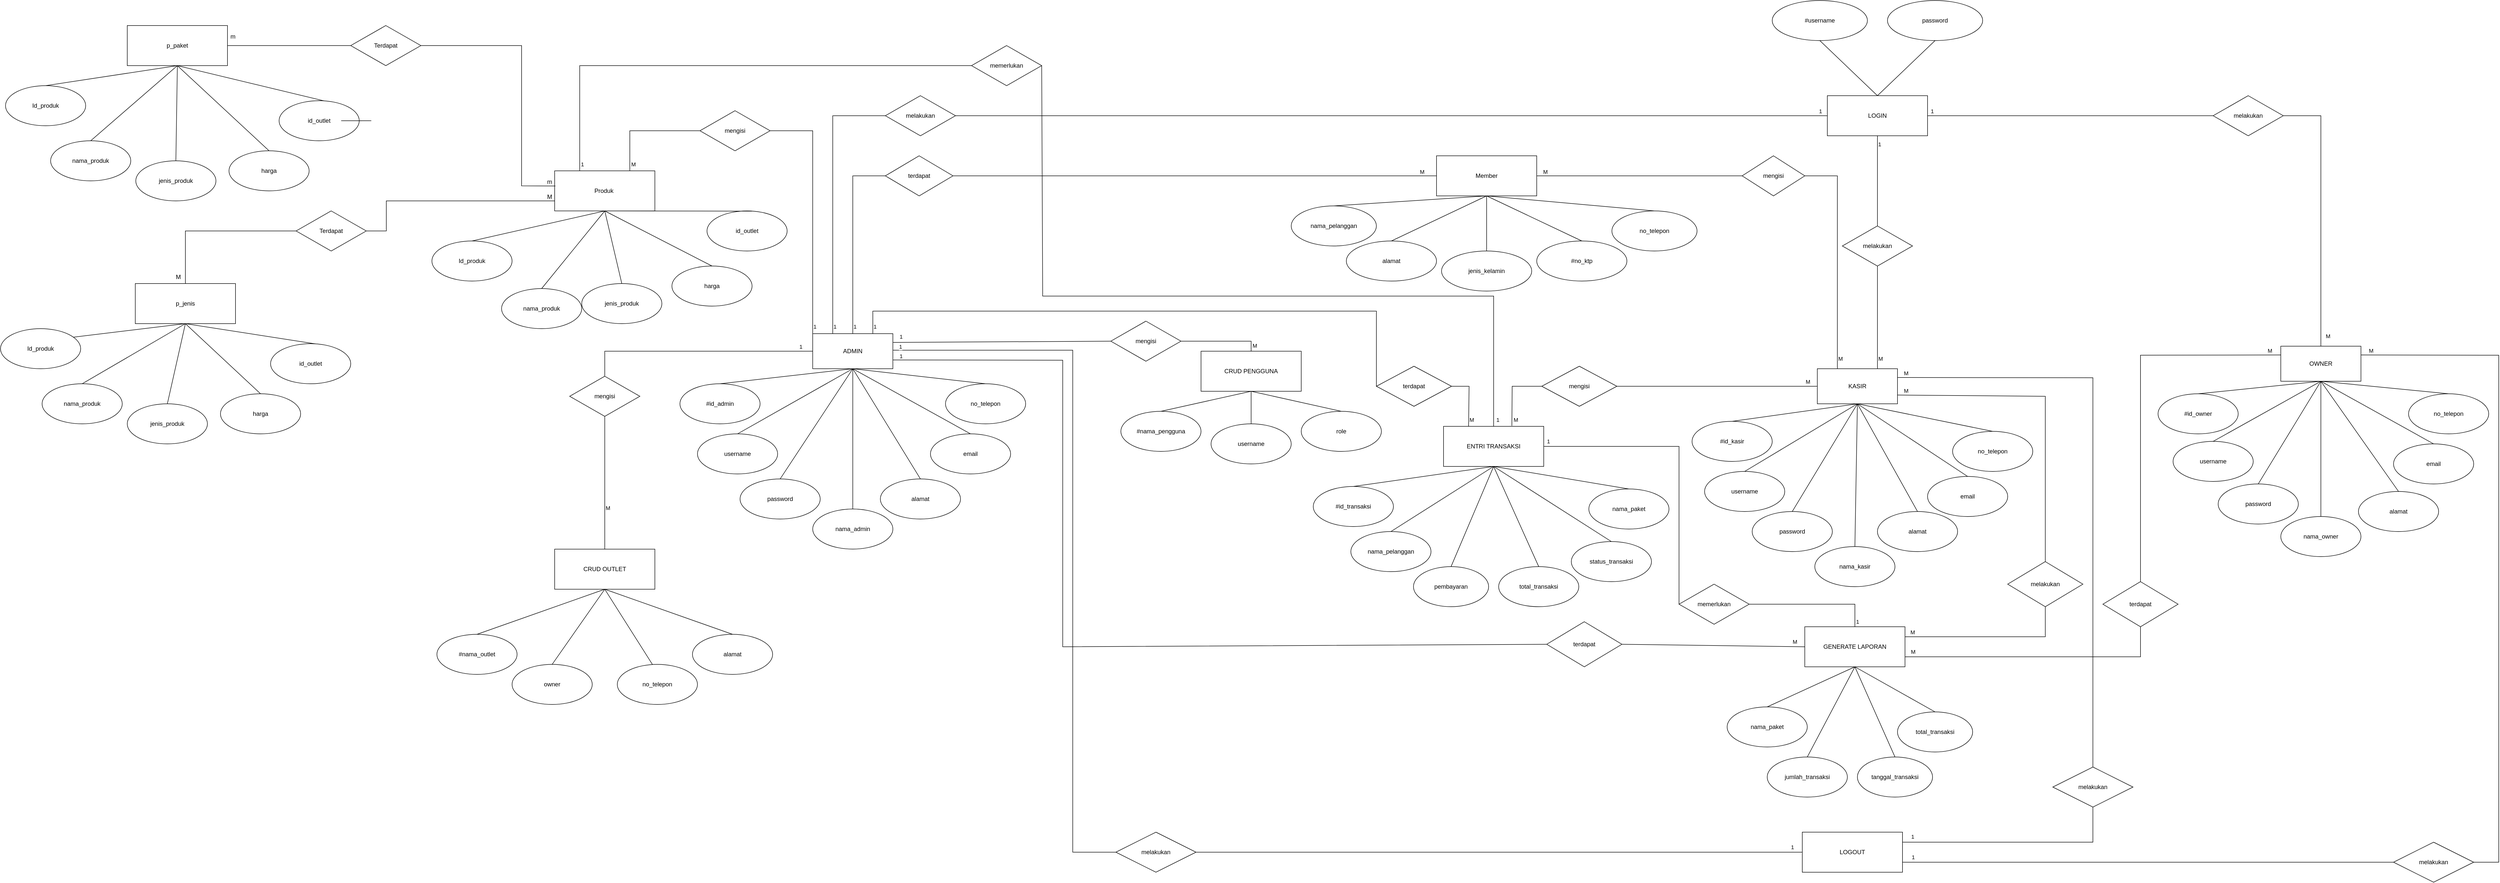 <mxfile version="16.5.6" type="github">
  <diagram id="R2lEEEUBdFMjLlhIrx00" name="Page-1">
    <mxGraphModel dx="3457" dy="-713" grid="1" gridSize="10" guides="1" tooltips="1" connect="1" arrows="1" fold="1" page="1" pageScale="1" pageWidth="850" pageHeight="1100" math="0" shadow="0" extFonts="Permanent Marker^https://fonts.googleapis.com/css?family=Permanent+Marker">
      <root>
        <mxCell id="0" />
        <mxCell id="1" parent="0" />
        <mxCell id="dVOeHCZodFONVVeo2tg_-1" value="LOGIN" style="rounded=0;whiteSpace=wrap;html=1;" parent="1" vertex="1">
          <mxGeometry x="2846" y="3140" width="200" height="80" as="geometry" />
        </mxCell>
        <mxCell id="dVOeHCZodFONVVeo2tg_-2" value="LOGOUT" style="rounded=0;whiteSpace=wrap;html=1;" parent="1" vertex="1">
          <mxGeometry x="2796" y="4610" width="200" height="80" as="geometry" />
        </mxCell>
        <mxCell id="dVOeHCZodFONVVeo2tg_-3" value="Member" style="rounded=0;whiteSpace=wrap;html=1;" parent="1" vertex="1">
          <mxGeometry x="2066" y="3260" width="200" height="80" as="geometry" />
        </mxCell>
        <mxCell id="dVOeHCZodFONVVeo2tg_-4" value="CRUD OUTLET" style="rounded=0;whiteSpace=wrap;html=1;" parent="1" vertex="1">
          <mxGeometry x="306" y="4045.13" width="200" height="80" as="geometry" />
        </mxCell>
        <mxCell id="dVOeHCZodFONVVeo2tg_-5" value="Produk&amp;nbsp;" style="rounded=0;whiteSpace=wrap;html=1;" parent="1" vertex="1">
          <mxGeometry x="306" y="3290" width="200" height="80" as="geometry" />
        </mxCell>
        <mxCell id="dVOeHCZodFONVVeo2tg_-6" value="CRUD PENGGUNA&lt;span style=&quot;color: rgba(0 , 0 , 0 , 0) ; font-family: monospace ; font-size: 0px&quot;&gt;%3CmxGraphModel%3E%3Croot%3E%3CmxCell%20id%3D%220%22%2F%3E%3CmxCell%20id%3D%221%22%20parent%3D%220%22%2F%3E%3CmxCell%20id%3D%222%22%20value%3D%22Registrasi%20Pelanggan%22%20style%3D%22rounded%3D0%3BwhiteSpace%3Dwrap%3Bhtml%3D1%3B%22%20vertex%3D%221%22%20parent%3D%221%22%3E%3CmxGeometry%20x%3D%2280%22%20y%3D%22260%22%20width%3D%22200%22%20height%3D%2280%22%20as%3D%22geometry%22%2F%3E%3C%2FmxCell%3E%3C%2Froot%3E%3C%2FmxGraphModel%3E&lt;/span&gt;" style="rounded=0;whiteSpace=wrap;html=1;" parent="1" vertex="1">
          <mxGeometry x="1596" y="3650" width="200" height="80" as="geometry" />
        </mxCell>
        <mxCell id="dVOeHCZodFONVVeo2tg_-7" value="ENTRI TRANSAKSI" style="rounded=0;whiteSpace=wrap;html=1;" parent="1" vertex="1">
          <mxGeometry x="2080" y="3800" width="200" height="80" as="geometry" />
        </mxCell>
        <mxCell id="dVOeHCZodFONVVeo2tg_-8" value="GENERATE LAPORAN" style="rounded=0;whiteSpace=wrap;html=1;" parent="1" vertex="1">
          <mxGeometry x="2801" y="4200" width="200" height="80" as="geometry" />
        </mxCell>
        <mxCell id="dVOeHCZodFONVVeo2tg_-9" value="#username" style="ellipse;whiteSpace=wrap;html=1;" parent="1" vertex="1">
          <mxGeometry x="2736" y="2950" width="190" height="80" as="geometry" />
        </mxCell>
        <mxCell id="dVOeHCZodFONVVeo2tg_-10" value="password" style="ellipse;whiteSpace=wrap;html=1;" parent="1" vertex="1">
          <mxGeometry x="2966" y="2950" width="190" height="80" as="geometry" />
        </mxCell>
        <mxCell id="dVOeHCZodFONVVeo2tg_-11" value="" style="endArrow=none;html=1;rounded=0;entryX=0.5;entryY=0;entryDx=0;entryDy=0;exitX=0.5;exitY=1;exitDx=0;exitDy=0;" parent="1" source="dVOeHCZodFONVVeo2tg_-9" target="dVOeHCZodFONVVeo2tg_-1" edge="1">
          <mxGeometry width="50" height="50" relative="1" as="geometry">
            <mxPoint x="386" y="700" as="sourcePoint" />
            <mxPoint x="436" y="650" as="targetPoint" />
          </mxGeometry>
        </mxCell>
        <mxCell id="dVOeHCZodFONVVeo2tg_-13" value="" style="endArrow=none;html=1;rounded=0;entryX=0.5;entryY=0;entryDx=0;entryDy=0;exitX=0.5;exitY=1;exitDx=0;exitDy=0;" parent="1" source="dVOeHCZodFONVVeo2tg_-10" target="dVOeHCZodFONVVeo2tg_-1" edge="1">
          <mxGeometry width="50" height="50" relative="1" as="geometry">
            <mxPoint x="516" y="700" as="sourcePoint" />
            <mxPoint x="566" y="650" as="targetPoint" />
          </mxGeometry>
        </mxCell>
        <mxCell id="dVOeHCZodFONVVeo2tg_-14" value="nama_pelanggan" style="ellipse;whiteSpace=wrap;html=1;" parent="1" vertex="1">
          <mxGeometry x="1776" y="3360" width="170" height="80" as="geometry" />
        </mxCell>
        <mxCell id="dVOeHCZodFONVVeo2tg_-15" value="alamat" style="ellipse;whiteSpace=wrap;html=1;" parent="1" vertex="1">
          <mxGeometry x="1886" y="3430" width="180" height="80" as="geometry" />
        </mxCell>
        <mxCell id="dVOeHCZodFONVVeo2tg_-16" value="jenis_kelamin" style="ellipse;whiteSpace=wrap;html=1;" parent="1" vertex="1">
          <mxGeometry x="2076" y="3450" width="180" height="80" as="geometry" />
        </mxCell>
        <mxCell id="dVOeHCZodFONVVeo2tg_-17" value="#no_ktp" style="ellipse;whiteSpace=wrap;html=1;" parent="1" vertex="1">
          <mxGeometry x="2266" y="3430" width="180" height="80" as="geometry" />
        </mxCell>
        <mxCell id="dVOeHCZodFONVVeo2tg_-19" value="" style="endArrow=none;html=1;rounded=0;entryX=0.5;entryY=1;entryDx=0;entryDy=0;exitX=0.5;exitY=0;exitDx=0;exitDy=0;" parent="1" source="dVOeHCZodFONVVeo2tg_-15" target="dVOeHCZodFONVVeo2tg_-3" edge="1">
          <mxGeometry width="50" height="50" relative="1" as="geometry">
            <mxPoint x="496" y="700" as="sourcePoint" />
            <mxPoint x="546" y="650" as="targetPoint" />
          </mxGeometry>
        </mxCell>
        <mxCell id="dVOeHCZodFONVVeo2tg_-20" value="" style="endArrow=none;html=1;rounded=0;entryX=0.5;entryY=1;entryDx=0;entryDy=0;exitX=0.5;exitY=0;exitDx=0;exitDy=0;" parent="1" source="dVOeHCZodFONVVeo2tg_-16" target="dVOeHCZodFONVVeo2tg_-3" edge="1">
          <mxGeometry width="50" height="50" relative="1" as="geometry">
            <mxPoint x="496" y="700" as="sourcePoint" />
            <mxPoint x="546" y="650" as="targetPoint" />
          </mxGeometry>
        </mxCell>
        <mxCell id="dVOeHCZodFONVVeo2tg_-21" value="" style="endArrow=none;html=1;rounded=0;exitX=0.5;exitY=0;exitDx=0;exitDy=0;entryX=0.5;entryY=1;entryDx=0;entryDy=0;" parent="1" source="dVOeHCZodFONVVeo2tg_-14" target="dVOeHCZodFONVVeo2tg_-3" edge="1">
          <mxGeometry width="50" height="50" relative="1" as="geometry">
            <mxPoint x="496" y="700" as="sourcePoint" />
            <mxPoint x="2171" y="3420" as="targetPoint" />
          </mxGeometry>
        </mxCell>
        <mxCell id="dVOeHCZodFONVVeo2tg_-22" value="" style="endArrow=none;html=1;rounded=0;entryX=0.5;entryY=1;entryDx=0;entryDy=0;exitX=0.5;exitY=0;exitDx=0;exitDy=0;" parent="1" source="dVOeHCZodFONVVeo2tg_-17" target="dVOeHCZodFONVVeo2tg_-3" edge="1">
          <mxGeometry width="50" height="50" relative="1" as="geometry">
            <mxPoint x="496" y="700" as="sourcePoint" />
            <mxPoint x="546" y="650" as="targetPoint" />
          </mxGeometry>
        </mxCell>
        <mxCell id="dVOeHCZodFONVVeo2tg_-23" value="#nama_outlet" style="ellipse;whiteSpace=wrap;html=1;" parent="1" vertex="1">
          <mxGeometry x="71" y="4215.13" width="160" height="80" as="geometry" />
        </mxCell>
        <mxCell id="dVOeHCZodFONVVeo2tg_-24" value="owner" style="ellipse;whiteSpace=wrap;html=1;" parent="1" vertex="1">
          <mxGeometry x="221" y="4275.13" width="160" height="80" as="geometry" />
        </mxCell>
        <mxCell id="dVOeHCZodFONVVeo2tg_-25" value="no_telepon" style="ellipse;whiteSpace=wrap;html=1;" parent="1" vertex="1">
          <mxGeometry x="431" y="4275.13" width="160" height="80" as="geometry" />
        </mxCell>
        <mxCell id="dVOeHCZodFONVVeo2tg_-26" value="alamat" style="ellipse;whiteSpace=wrap;html=1;" parent="1" vertex="1">
          <mxGeometry x="581" y="4215.13" width="160" height="80" as="geometry" />
        </mxCell>
        <mxCell id="dVOeHCZodFONVVeo2tg_-27" value="" style="endArrow=none;html=1;rounded=0;exitX=0.5;exitY=0;exitDx=0;exitDy=0;entryX=0.5;entryY=1;entryDx=0;entryDy=0;" parent="1" source="dVOeHCZodFONVVeo2tg_-24" target="dVOeHCZodFONVVeo2tg_-4" edge="1">
          <mxGeometry width="50" height="50" relative="1" as="geometry">
            <mxPoint x="306" y="900.13" as="sourcePoint" />
            <mxPoint x="356" y="850.13" as="targetPoint" />
          </mxGeometry>
        </mxCell>
        <mxCell id="dVOeHCZodFONVVeo2tg_-28" value="" style="endArrow=none;html=1;rounded=0;entryX=0.5;entryY=1;entryDx=0;entryDy=0;exitX=0.5;exitY=0;exitDx=0;exitDy=0;" parent="1" target="dVOeHCZodFONVVeo2tg_-4" edge="1">
          <mxGeometry width="50" height="50" relative="1" as="geometry">
            <mxPoint x="501" y="4275.13" as="sourcePoint" />
            <mxPoint x="396" y="970.13" as="targetPoint" />
          </mxGeometry>
        </mxCell>
        <mxCell id="dVOeHCZodFONVVeo2tg_-29" value="" style="endArrow=none;html=1;rounded=0;entryX=0.5;entryY=1;entryDx=0;entryDy=0;exitX=0.5;exitY=0;exitDx=0;exitDy=0;" parent="1" source="dVOeHCZodFONVVeo2tg_-23" target="dVOeHCZodFONVVeo2tg_-4" edge="1">
          <mxGeometry width="50" height="50" relative="1" as="geometry">
            <mxPoint x="346" y="780.13" as="sourcePoint" />
            <mxPoint x="396" y="730.13" as="targetPoint" />
          </mxGeometry>
        </mxCell>
        <mxCell id="dVOeHCZodFONVVeo2tg_-30" value="" style="endArrow=none;html=1;rounded=0;entryX=0.5;entryY=1;entryDx=0;entryDy=0;exitX=0.5;exitY=0;exitDx=0;exitDy=0;" parent="1" source="dVOeHCZodFONVVeo2tg_-26" target="dVOeHCZodFONVVeo2tg_-4" edge="1">
          <mxGeometry width="50" height="50" relative="1" as="geometry">
            <mxPoint x="346" y="780.13" as="sourcePoint" />
            <mxPoint x="396" y="730.13" as="targetPoint" />
          </mxGeometry>
        </mxCell>
        <mxCell id="dVOeHCZodFONVVeo2tg_-31" value="Id_produk" style="ellipse;whiteSpace=wrap;html=1;" parent="1" vertex="1">
          <mxGeometry x="61" y="3430" width="160" height="80" as="geometry" />
        </mxCell>
        <mxCell id="dVOeHCZodFONVVeo2tg_-32" value="nama_produk" style="ellipse;whiteSpace=wrap;html=1;" parent="1" vertex="1">
          <mxGeometry x="200" y="3525" width="160" height="80" as="geometry" />
        </mxCell>
        <mxCell id="dVOeHCZodFONVVeo2tg_-33" value="jenis_produk" style="ellipse;whiteSpace=wrap;html=1;" parent="1" vertex="1">
          <mxGeometry x="360" y="3515" width="160" height="80" as="geometry" />
        </mxCell>
        <mxCell id="dVOeHCZodFONVVeo2tg_-34" value="harga" style="ellipse;whiteSpace=wrap;html=1;" parent="1" vertex="1">
          <mxGeometry x="540" y="3480" width="160" height="80" as="geometry" />
        </mxCell>
        <mxCell id="dVOeHCZodFONVVeo2tg_-35" value="id_outlet" style="ellipse;whiteSpace=wrap;html=1;" parent="1" vertex="1">
          <mxGeometry x="610" y="3370" width="160" height="80" as="geometry" />
        </mxCell>
        <mxCell id="dVOeHCZodFONVVeo2tg_-36" value="" style="endArrow=none;html=1;rounded=0;entryX=0.5;entryY=1;entryDx=0;entryDy=0;exitX=0.5;exitY=0;exitDx=0;exitDy=0;" parent="1" source="dVOeHCZodFONVVeo2tg_-31" target="dVOeHCZodFONVVeo2tg_-5" edge="1">
          <mxGeometry width="50" height="50" relative="1" as="geometry">
            <mxPoint x="476" y="870" as="sourcePoint" />
            <mxPoint x="526" y="820" as="targetPoint" />
          </mxGeometry>
        </mxCell>
        <mxCell id="dVOeHCZodFONVVeo2tg_-37" value="" style="endArrow=none;html=1;rounded=0;entryX=0.5;entryY=1;entryDx=0;entryDy=0;exitX=0.564;exitY=0.006;exitDx=0;exitDy=0;exitPerimeter=0;" parent="1" source="dVOeHCZodFONVVeo2tg_-35" target="dVOeHCZodFONVVeo2tg_-5" edge="1">
          <mxGeometry width="50" height="50" relative="1" as="geometry">
            <mxPoint x="476" y="870" as="sourcePoint" />
            <mxPoint x="526" y="820" as="targetPoint" />
          </mxGeometry>
        </mxCell>
        <mxCell id="dVOeHCZodFONVVeo2tg_-38" value="" style="endArrow=none;html=1;rounded=0;entryX=0.5;entryY=1;entryDx=0;entryDy=0;exitX=0.5;exitY=0;exitDx=0;exitDy=0;" parent="1" source="dVOeHCZodFONVVeo2tg_-32" target="dVOeHCZodFONVVeo2tg_-5" edge="1">
          <mxGeometry width="50" height="50" relative="1" as="geometry">
            <mxPoint x="476" y="870" as="sourcePoint" />
            <mxPoint x="526" y="820" as="targetPoint" />
          </mxGeometry>
        </mxCell>
        <mxCell id="dVOeHCZodFONVVeo2tg_-39" value="" style="endArrow=none;html=1;rounded=0;entryX=0.5;entryY=1;entryDx=0;entryDy=0;exitX=0.5;exitY=0;exitDx=0;exitDy=0;" parent="1" source="dVOeHCZodFONVVeo2tg_-33" target="dVOeHCZodFONVVeo2tg_-5" edge="1">
          <mxGeometry width="50" height="50" relative="1" as="geometry">
            <mxPoint x="476" y="870" as="sourcePoint" />
            <mxPoint x="526" y="820" as="targetPoint" />
          </mxGeometry>
        </mxCell>
        <mxCell id="dVOeHCZodFONVVeo2tg_-40" value="" style="endArrow=none;html=1;rounded=0;entryX=0.5;entryY=1;entryDx=0;entryDy=0;exitX=0.5;exitY=0;exitDx=0;exitDy=0;" parent="1" source="dVOeHCZodFONVVeo2tg_-34" target="dVOeHCZodFONVVeo2tg_-5" edge="1">
          <mxGeometry width="50" height="50" relative="1" as="geometry">
            <mxPoint x="476" y="870" as="sourcePoint" />
            <mxPoint x="526" y="820" as="targetPoint" />
          </mxGeometry>
        </mxCell>
        <mxCell id="dVOeHCZodFONVVeo2tg_-41" value="#nama_pengguna" style="ellipse;whiteSpace=wrap;html=1;" parent="1" vertex="1">
          <mxGeometry x="1436" y="3770" width="160" height="80" as="geometry" />
        </mxCell>
        <mxCell id="dVOeHCZodFONVVeo2tg_-42" value="username" style="ellipse;whiteSpace=wrap;html=1;" parent="1" vertex="1">
          <mxGeometry x="1616" y="3795" width="160" height="80" as="geometry" />
        </mxCell>
        <mxCell id="dVOeHCZodFONVVeo2tg_-43" value="role" style="ellipse;whiteSpace=wrap;html=1;" parent="1" vertex="1">
          <mxGeometry x="1796" y="3770" width="160" height="80" as="geometry" />
        </mxCell>
        <mxCell id="dVOeHCZodFONVVeo2tg_-44" value="" style="endArrow=none;html=1;rounded=0;entryX=0.5;entryY=1;entryDx=0;entryDy=0;exitX=0.5;exitY=0;exitDx=0;exitDy=0;" parent="1" source="dVOeHCZodFONVVeo2tg_-41" target="dVOeHCZodFONVVeo2tg_-6" edge="1">
          <mxGeometry width="50" height="50" relative="1" as="geometry">
            <mxPoint x="876" y="580" as="sourcePoint" />
            <mxPoint x="926" y="530" as="targetPoint" />
          </mxGeometry>
        </mxCell>
        <mxCell id="dVOeHCZodFONVVeo2tg_-45" value="" style="endArrow=none;html=1;rounded=0;entryX=0.5;entryY=1;entryDx=0;entryDy=0;exitX=0.5;exitY=0;exitDx=0;exitDy=0;" parent="1" source="dVOeHCZodFONVVeo2tg_-42" target="dVOeHCZodFONVVeo2tg_-6" edge="1">
          <mxGeometry width="50" height="50" relative="1" as="geometry">
            <mxPoint x="876" y="580" as="sourcePoint" />
            <mxPoint x="926" y="530" as="targetPoint" />
          </mxGeometry>
        </mxCell>
        <mxCell id="dVOeHCZodFONVVeo2tg_-46" value="" style="endArrow=none;html=1;rounded=0;exitX=0.5;exitY=0;exitDx=0;exitDy=0;entryX=0.5;entryY=1;entryDx=0;entryDy=0;" parent="1" source="dVOeHCZodFONVVeo2tg_-43" target="dVOeHCZodFONVVeo2tg_-6" edge="1">
          <mxGeometry width="50" height="50" relative="1" as="geometry">
            <mxPoint x="826" y="620" as="sourcePoint" />
            <mxPoint x="816" y="550" as="targetPoint" />
          </mxGeometry>
        </mxCell>
        <mxCell id="dVOeHCZodFONVVeo2tg_-48" value="#id_transaksi" style="ellipse;whiteSpace=wrap;html=1;" parent="1" vertex="1">
          <mxGeometry x="1820" y="3920" width="160" height="80" as="geometry" />
        </mxCell>
        <mxCell id="dVOeHCZodFONVVeo2tg_-49" value="nama_pelanggan" style="ellipse;whiteSpace=wrap;html=1;" parent="1" vertex="1">
          <mxGeometry x="1895" y="4010" width="160" height="80" as="geometry" />
        </mxCell>
        <mxCell id="dVOeHCZodFONVVeo2tg_-50" value="pembayaran" style="ellipse;whiteSpace=wrap;html=1;" parent="1" vertex="1">
          <mxGeometry x="2020" y="4080" width="150" height="80" as="geometry" />
        </mxCell>
        <mxCell id="dVOeHCZodFONVVeo2tg_-51" value="total_transaksi" style="ellipse;whiteSpace=wrap;html=1;" parent="1" vertex="1">
          <mxGeometry x="2190" y="4080" width="160" height="80" as="geometry" />
        </mxCell>
        <mxCell id="dVOeHCZodFONVVeo2tg_-52" value="status_transaksi" style="ellipse;whiteSpace=wrap;html=1;" parent="1" vertex="1">
          <mxGeometry x="2335" y="4030" width="160" height="80" as="geometry" />
        </mxCell>
        <mxCell id="dVOeHCZodFONVVeo2tg_-54" value="nama_paket" style="ellipse;whiteSpace=wrap;html=1;" parent="1" vertex="1">
          <mxGeometry x="2370" y="3925" width="160" height="80" as="geometry" />
        </mxCell>
        <mxCell id="dVOeHCZodFONVVeo2tg_-55" value="" style="endArrow=none;html=1;rounded=0;entryX=0.5;entryY=1;entryDx=0;entryDy=0;exitX=0.5;exitY=0;exitDx=0;exitDy=0;" parent="1" source="dVOeHCZodFONVVeo2tg_-48" target="dVOeHCZodFONVVeo2tg_-7" edge="1">
          <mxGeometry width="50" height="50" relative="1" as="geometry">
            <mxPoint x="1146" y="660" as="sourcePoint" />
            <mxPoint x="1196" y="610" as="targetPoint" />
          </mxGeometry>
        </mxCell>
        <mxCell id="dVOeHCZodFONVVeo2tg_-56" value="" style="endArrow=none;html=1;rounded=0;entryX=0.5;entryY=1;entryDx=0;entryDy=0;exitX=0.5;exitY=0;exitDx=0;exitDy=0;" parent="1" source="dVOeHCZodFONVVeo2tg_-54" target="dVOeHCZodFONVVeo2tg_-7" edge="1">
          <mxGeometry width="50" height="50" relative="1" as="geometry">
            <mxPoint x="1066" y="650" as="sourcePoint" />
            <mxPoint x="1116" y="600" as="targetPoint" />
          </mxGeometry>
        </mxCell>
        <mxCell id="dVOeHCZodFONVVeo2tg_-57" value="" style="endArrow=none;html=1;rounded=0;entryX=0.5;entryY=1;entryDx=0;entryDy=0;exitX=0.5;exitY=0;exitDx=0;exitDy=0;" parent="1" source="dVOeHCZodFONVVeo2tg_-49" target="dVOeHCZodFONVVeo2tg_-7" edge="1">
          <mxGeometry width="50" height="50" relative="1" as="geometry">
            <mxPoint x="1146" y="660" as="sourcePoint" />
            <mxPoint x="1196" y="610" as="targetPoint" />
          </mxGeometry>
        </mxCell>
        <mxCell id="dVOeHCZodFONVVeo2tg_-60" value="" style="endArrow=none;html=1;rounded=0;exitX=0.5;exitY=0;exitDx=0;exitDy=0;entryX=0.5;entryY=1;entryDx=0;entryDy=0;" parent="1" source="dVOeHCZodFONVVeo2tg_-50" target="dVOeHCZodFONVVeo2tg_-7" edge="1">
          <mxGeometry width="50" height="50" relative="1" as="geometry">
            <mxPoint x="1146" y="660" as="sourcePoint" />
            <mxPoint x="1036" y="550" as="targetPoint" />
          </mxGeometry>
        </mxCell>
        <mxCell id="dVOeHCZodFONVVeo2tg_-61" value="" style="endArrow=none;html=1;rounded=0;entryX=0.5;entryY=1;entryDx=0;entryDy=0;exitX=0.5;exitY=0;exitDx=0;exitDy=0;" parent="1" source="dVOeHCZodFONVVeo2tg_-51" target="dVOeHCZodFONVVeo2tg_-7" edge="1">
          <mxGeometry width="50" height="50" relative="1" as="geometry">
            <mxPoint x="1146" y="660" as="sourcePoint" />
            <mxPoint x="1196" y="610" as="targetPoint" />
          </mxGeometry>
        </mxCell>
        <mxCell id="dVOeHCZodFONVVeo2tg_-62" value="" style="endArrow=none;html=1;rounded=0;exitX=0.5;exitY=0;exitDx=0;exitDy=0;entryX=0.5;entryY=1;entryDx=0;entryDy=0;" parent="1" source="dVOeHCZodFONVVeo2tg_-52" target="dVOeHCZodFONVVeo2tg_-7" edge="1">
          <mxGeometry width="50" height="50" relative="1" as="geometry">
            <mxPoint x="1146" y="660" as="sourcePoint" />
            <mxPoint x="1106" y="550" as="targetPoint" />
          </mxGeometry>
        </mxCell>
        <mxCell id="dVOeHCZodFONVVeo2tg_-63" value="nama_paket" style="ellipse;whiteSpace=wrap;html=1;" parent="1" vertex="1">
          <mxGeometry x="2646" y="4360" width="160" height="80" as="geometry" />
        </mxCell>
        <mxCell id="dVOeHCZodFONVVeo2tg_-64" value="jumlah_transaksi" style="ellipse;whiteSpace=wrap;html=1;" parent="1" vertex="1">
          <mxGeometry x="2726" y="4460" width="160" height="80" as="geometry" />
        </mxCell>
        <mxCell id="aEyc14tu9C3hR04fVkb9-16" value="tanggal_transaksi" style="ellipse;whiteSpace=wrap;html=1;" parent="1" vertex="1">
          <mxGeometry x="2906" y="4460" width="150" height="80" as="geometry" />
        </mxCell>
        <mxCell id="aEyc14tu9C3hR04fVkb9-17" value="total_transaksi" style="ellipse;whiteSpace=wrap;html=1;" parent="1" vertex="1">
          <mxGeometry x="2986" y="4370" width="150" height="80" as="geometry" />
        </mxCell>
        <mxCell id="aEyc14tu9C3hR04fVkb9-18" value="" style="endArrow=none;html=1;rounded=0;exitX=0.5;exitY=1;exitDx=0;exitDy=0;entryX=0.5;entryY=0;entryDx=0;entryDy=0;" parent="1" source="dVOeHCZodFONVVeo2tg_-8" target="aEyc14tu9C3hR04fVkb9-16" edge="1">
          <mxGeometry width="50" height="50" relative="1" as="geometry">
            <mxPoint x="4636" y="380" as="sourcePoint" />
            <mxPoint x="4686" y="330" as="targetPoint" />
          </mxGeometry>
        </mxCell>
        <mxCell id="aEyc14tu9C3hR04fVkb9-19" value="" style="endArrow=none;html=1;rounded=0;entryX=0.5;entryY=1;entryDx=0;entryDy=0;exitX=0.5;exitY=0;exitDx=0;exitDy=0;" parent="1" source="dVOeHCZodFONVVeo2tg_-64" target="dVOeHCZodFONVVeo2tg_-8" edge="1">
          <mxGeometry width="50" height="50" relative="1" as="geometry">
            <mxPoint x="4636" y="380" as="sourcePoint" />
            <mxPoint x="4686" y="330" as="targetPoint" />
          </mxGeometry>
        </mxCell>
        <mxCell id="aEyc14tu9C3hR04fVkb9-20" value="" style="endArrow=none;html=1;rounded=0;entryX=0.5;entryY=1;entryDx=0;entryDy=0;exitX=0.5;exitY=0;exitDx=0;exitDy=0;" parent="1" source="aEyc14tu9C3hR04fVkb9-17" target="dVOeHCZodFONVVeo2tg_-8" edge="1">
          <mxGeometry width="50" height="50" relative="1" as="geometry">
            <mxPoint x="4636" y="380" as="sourcePoint" />
            <mxPoint x="4686" y="330" as="targetPoint" />
          </mxGeometry>
        </mxCell>
        <mxCell id="aEyc14tu9C3hR04fVkb9-21" value="" style="endArrow=none;html=1;rounded=0;entryX=0.5;entryY=1;entryDx=0;entryDy=0;exitX=0.5;exitY=0;exitDx=0;exitDy=0;" parent="1" source="dVOeHCZodFONVVeo2tg_-63" target="dVOeHCZodFONVVeo2tg_-8" edge="1">
          <mxGeometry width="50" height="50" relative="1" as="geometry">
            <mxPoint x="4636" y="380" as="sourcePoint" />
            <mxPoint x="4686" y="330" as="targetPoint" />
          </mxGeometry>
        </mxCell>
        <mxCell id="aEyc14tu9C3hR04fVkb9-22" value="ADMIN" style="rounded=0;whiteSpace=wrap;html=1;" parent="1" vertex="1">
          <mxGeometry x="821" y="3615" width="160" height="70" as="geometry" />
        </mxCell>
        <mxCell id="aEyc14tu9C3hR04fVkb9-25" value="no_telepon" style="ellipse;whiteSpace=wrap;html=1;" parent="1" vertex="1">
          <mxGeometry x="1086" y="3715" width="160" height="80" as="geometry" />
        </mxCell>
        <mxCell id="aEyc14tu9C3hR04fVkb9-26" value="email" style="ellipse;whiteSpace=wrap;html=1;" parent="1" vertex="1">
          <mxGeometry x="1056" y="3815" width="160" height="80" as="geometry" />
        </mxCell>
        <mxCell id="aEyc14tu9C3hR04fVkb9-27" value="alamat" style="ellipse;whiteSpace=wrap;html=1;" parent="1" vertex="1">
          <mxGeometry x="956" y="3905" width="160" height="80" as="geometry" />
        </mxCell>
        <mxCell id="aEyc14tu9C3hR04fVkb9-28" value="nama_admin" style="ellipse;whiteSpace=wrap;html=1;" parent="1" vertex="1">
          <mxGeometry x="821" y="3965" width="160" height="80" as="geometry" />
        </mxCell>
        <mxCell id="aEyc14tu9C3hR04fVkb9-29" value="password" style="ellipse;whiteSpace=wrap;html=1;" parent="1" vertex="1">
          <mxGeometry x="676" y="3905" width="160" height="80" as="geometry" />
        </mxCell>
        <mxCell id="aEyc14tu9C3hR04fVkb9-30" value="username" style="ellipse;whiteSpace=wrap;html=1;" parent="1" vertex="1">
          <mxGeometry x="591" y="3815" width="160" height="80" as="geometry" />
        </mxCell>
        <mxCell id="aEyc14tu9C3hR04fVkb9-31" value="#id_admin" style="ellipse;whiteSpace=wrap;html=1;" parent="1" vertex="1">
          <mxGeometry x="556" y="3715" width="160" height="80" as="geometry" />
        </mxCell>
        <mxCell id="aEyc14tu9C3hR04fVkb9-34" value="" style="endArrow=none;html=1;rounded=0;entryX=0.5;entryY=1;entryDx=0;entryDy=0;exitX=0.5;exitY=0;exitDx=0;exitDy=0;" parent="1" source="aEyc14tu9C3hR04fVkb9-31" target="aEyc14tu9C3hR04fVkb9-22" edge="1">
          <mxGeometry width="50" height="50" relative="1" as="geometry">
            <mxPoint x="1696" y="440" as="sourcePoint" />
            <mxPoint x="1746" y="390" as="targetPoint" />
          </mxGeometry>
        </mxCell>
        <mxCell id="aEyc14tu9C3hR04fVkb9-35" value="" style="endArrow=none;html=1;rounded=0;exitX=0.5;exitY=0;exitDx=0;exitDy=0;entryX=0.5;entryY=1;entryDx=0;entryDy=0;" parent="1" source="aEyc14tu9C3hR04fVkb9-25" target="aEyc14tu9C3hR04fVkb9-22" edge="1">
          <mxGeometry width="50" height="50" relative="1" as="geometry">
            <mxPoint x="1696" y="440" as="sourcePoint" />
            <mxPoint x="1926" y="310" as="targetPoint" />
          </mxGeometry>
        </mxCell>
        <mxCell id="aEyc14tu9C3hR04fVkb9-36" value="" style="endArrow=none;html=1;rounded=0;entryX=0.5;entryY=1;entryDx=0;entryDy=0;exitX=0.5;exitY=0;exitDx=0;exitDy=0;" parent="1" source="aEyc14tu9C3hR04fVkb9-27" target="aEyc14tu9C3hR04fVkb9-22" edge="1">
          <mxGeometry width="50" height="50" relative="1" as="geometry">
            <mxPoint x="1696" y="440" as="sourcePoint" />
            <mxPoint x="1746" y="390" as="targetPoint" />
          </mxGeometry>
        </mxCell>
        <mxCell id="aEyc14tu9C3hR04fVkb9-37" value="" style="endArrow=none;html=1;rounded=0;exitX=0.5;exitY=0;exitDx=0;exitDy=0;entryX=0.5;entryY=1;entryDx=0;entryDy=0;" parent="1" source="aEyc14tu9C3hR04fVkb9-29" target="aEyc14tu9C3hR04fVkb9-22" edge="1">
          <mxGeometry width="50" height="50" relative="1" as="geometry">
            <mxPoint x="1696" y="440" as="sourcePoint" />
            <mxPoint x="1736" y="3750" as="targetPoint" />
          </mxGeometry>
        </mxCell>
        <mxCell id="aEyc14tu9C3hR04fVkb9-38" value="" style="endArrow=none;html=1;rounded=0;entryX=0.5;entryY=1;entryDx=0;entryDy=0;exitX=0.5;exitY=0;exitDx=0;exitDy=0;" parent="1" source="aEyc14tu9C3hR04fVkb9-28" target="aEyc14tu9C3hR04fVkb9-22" edge="1">
          <mxGeometry width="50" height="50" relative="1" as="geometry">
            <mxPoint x="1696" y="440" as="sourcePoint" />
            <mxPoint x="1746" y="390" as="targetPoint" />
          </mxGeometry>
        </mxCell>
        <mxCell id="aEyc14tu9C3hR04fVkb9-39" value="" style="endArrow=none;html=1;rounded=0;entryX=0.5;entryY=1;entryDx=0;entryDy=0;exitX=0.5;exitY=0;exitDx=0;exitDy=0;" parent="1" source="aEyc14tu9C3hR04fVkb9-30" target="aEyc14tu9C3hR04fVkb9-22" edge="1">
          <mxGeometry width="50" height="50" relative="1" as="geometry">
            <mxPoint x="1696" y="440" as="sourcePoint" />
            <mxPoint x="1646" y="420" as="targetPoint" />
          </mxGeometry>
        </mxCell>
        <mxCell id="aEyc14tu9C3hR04fVkb9-40" value="" style="endArrow=none;html=1;rounded=0;entryX=0.5;entryY=1;entryDx=0;entryDy=0;exitX=0.5;exitY=0;exitDx=0;exitDy=0;" parent="1" source="aEyc14tu9C3hR04fVkb9-26" target="aEyc14tu9C3hR04fVkb9-22" edge="1">
          <mxGeometry width="50" height="50" relative="1" as="geometry">
            <mxPoint x="1696" y="440" as="sourcePoint" />
            <mxPoint x="1746" y="390" as="targetPoint" />
          </mxGeometry>
        </mxCell>
        <mxCell id="aEyc14tu9C3hR04fVkb9-65" value="KASIR" style="rounded=0;whiteSpace=wrap;html=1;" parent="1" vertex="1">
          <mxGeometry x="2826" y="3685" width="160" height="70" as="geometry" />
        </mxCell>
        <mxCell id="aEyc14tu9C3hR04fVkb9-66" value="no_telepon" style="ellipse;whiteSpace=wrap;html=1;" parent="1" vertex="1">
          <mxGeometry x="3096" y="3810" width="160" height="80" as="geometry" />
        </mxCell>
        <mxCell id="aEyc14tu9C3hR04fVkb9-67" value="email" style="ellipse;whiteSpace=wrap;html=1;" parent="1" vertex="1">
          <mxGeometry x="3046" y="3900" width="160" height="80" as="geometry" />
        </mxCell>
        <mxCell id="aEyc14tu9C3hR04fVkb9-68" value="alamat" style="ellipse;whiteSpace=wrap;html=1;" parent="1" vertex="1">
          <mxGeometry x="2946" y="3970" width="160" height="80" as="geometry" />
        </mxCell>
        <mxCell id="aEyc14tu9C3hR04fVkb9-69" value="nama_kasir" style="ellipse;whiteSpace=wrap;html=1;" parent="1" vertex="1">
          <mxGeometry x="2821" y="4040" width="160" height="80" as="geometry" />
        </mxCell>
        <mxCell id="aEyc14tu9C3hR04fVkb9-70" value="password" style="ellipse;whiteSpace=wrap;html=1;" parent="1" vertex="1">
          <mxGeometry x="2696" y="3970" width="160" height="80" as="geometry" />
        </mxCell>
        <mxCell id="aEyc14tu9C3hR04fVkb9-71" value="username" style="ellipse;whiteSpace=wrap;html=1;" parent="1" vertex="1">
          <mxGeometry x="2601" y="3890" width="160" height="80" as="geometry" />
        </mxCell>
        <mxCell id="aEyc14tu9C3hR04fVkb9-72" value="#id_kasir" style="ellipse;whiteSpace=wrap;html=1;" parent="1" vertex="1">
          <mxGeometry x="2576" y="3790" width="160" height="80" as="geometry" />
        </mxCell>
        <mxCell id="aEyc14tu9C3hR04fVkb9-73" value="" style="endArrow=none;html=1;rounded=0;entryX=0.5;entryY=1;entryDx=0;entryDy=0;exitX=0.5;exitY=0;exitDx=0;exitDy=0;" parent="1" source="aEyc14tu9C3hR04fVkb9-72" target="aEyc14tu9C3hR04fVkb9-65" edge="1">
          <mxGeometry width="50" height="50" relative="1" as="geometry">
            <mxPoint x="2576" y="595" as="sourcePoint" />
            <mxPoint x="2626" y="545" as="targetPoint" />
          </mxGeometry>
        </mxCell>
        <mxCell id="aEyc14tu9C3hR04fVkb9-74" value="" style="endArrow=none;html=1;rounded=0;exitX=0.5;exitY=0;exitDx=0;exitDy=0;entryX=0.5;entryY=1;entryDx=0;entryDy=0;" parent="1" source="aEyc14tu9C3hR04fVkb9-66" target="aEyc14tu9C3hR04fVkb9-65" edge="1">
          <mxGeometry width="50" height="50" relative="1" as="geometry">
            <mxPoint x="2576" y="595" as="sourcePoint" />
            <mxPoint x="2806" y="465" as="targetPoint" />
          </mxGeometry>
        </mxCell>
        <mxCell id="aEyc14tu9C3hR04fVkb9-75" value="" style="endArrow=none;html=1;rounded=0;entryX=0.5;entryY=1;entryDx=0;entryDy=0;exitX=0.5;exitY=0;exitDx=0;exitDy=0;" parent="1" source="aEyc14tu9C3hR04fVkb9-68" target="aEyc14tu9C3hR04fVkb9-65" edge="1">
          <mxGeometry width="50" height="50" relative="1" as="geometry">
            <mxPoint x="2576" y="595" as="sourcePoint" />
            <mxPoint x="2626" y="545" as="targetPoint" />
          </mxGeometry>
        </mxCell>
        <mxCell id="aEyc14tu9C3hR04fVkb9-76" value="" style="endArrow=none;html=1;rounded=0;entryX=0.5;entryY=1;entryDx=0;entryDy=0;exitX=0.5;exitY=0;exitDx=0;exitDy=0;" parent="1" source="aEyc14tu9C3hR04fVkb9-70" target="aEyc14tu9C3hR04fVkb9-65" edge="1">
          <mxGeometry width="50" height="50" relative="1" as="geometry">
            <mxPoint x="2576" y="595" as="sourcePoint" />
            <mxPoint x="2626" y="545" as="targetPoint" />
          </mxGeometry>
        </mxCell>
        <mxCell id="aEyc14tu9C3hR04fVkb9-77" value="" style="endArrow=none;html=1;rounded=0;entryX=0.5;entryY=1;entryDx=0;entryDy=0;exitX=0.5;exitY=0;exitDx=0;exitDy=0;" parent="1" source="aEyc14tu9C3hR04fVkb9-69" target="aEyc14tu9C3hR04fVkb9-65" edge="1">
          <mxGeometry width="50" height="50" relative="1" as="geometry">
            <mxPoint x="2576" y="595" as="sourcePoint" />
            <mxPoint x="2626" y="545" as="targetPoint" />
          </mxGeometry>
        </mxCell>
        <mxCell id="aEyc14tu9C3hR04fVkb9-78" value="" style="endArrow=none;html=1;rounded=0;entryX=0.5;entryY=1;entryDx=0;entryDy=0;exitX=0.5;exitY=0;exitDx=0;exitDy=0;" parent="1" source="aEyc14tu9C3hR04fVkb9-71" target="aEyc14tu9C3hR04fVkb9-65" edge="1">
          <mxGeometry width="50" height="50" relative="1" as="geometry">
            <mxPoint x="2576" y="595" as="sourcePoint" />
            <mxPoint x="2526" y="575" as="targetPoint" />
          </mxGeometry>
        </mxCell>
        <mxCell id="aEyc14tu9C3hR04fVkb9-79" value="" style="endArrow=none;html=1;rounded=0;entryX=0.5;entryY=1;entryDx=0;entryDy=0;exitX=0.5;exitY=0;exitDx=0;exitDy=0;" parent="1" source="aEyc14tu9C3hR04fVkb9-67" target="aEyc14tu9C3hR04fVkb9-65" edge="1">
          <mxGeometry width="50" height="50" relative="1" as="geometry">
            <mxPoint x="2576" y="595" as="sourcePoint" />
            <mxPoint x="2626" y="545" as="targetPoint" />
          </mxGeometry>
        </mxCell>
        <mxCell id="aEyc14tu9C3hR04fVkb9-80" value="OWNER" style="rounded=0;whiteSpace=wrap;html=1;" parent="1" vertex="1">
          <mxGeometry x="3751" y="3640" width="160" height="70" as="geometry" />
        </mxCell>
        <mxCell id="aEyc14tu9C3hR04fVkb9-81" value="no_telepon" style="ellipse;whiteSpace=wrap;html=1;" parent="1" vertex="1">
          <mxGeometry x="4006" y="3735" width="160" height="80" as="geometry" />
        </mxCell>
        <mxCell id="aEyc14tu9C3hR04fVkb9-82" value="email" style="ellipse;whiteSpace=wrap;html=1;" parent="1" vertex="1">
          <mxGeometry x="3976" y="3835" width="160" height="80" as="geometry" />
        </mxCell>
        <mxCell id="aEyc14tu9C3hR04fVkb9-83" value="alamat" style="ellipse;whiteSpace=wrap;html=1;" parent="1" vertex="1">
          <mxGeometry x="3906" y="3930" width="160" height="80" as="geometry" />
        </mxCell>
        <mxCell id="aEyc14tu9C3hR04fVkb9-84" value="nama_owner" style="ellipse;whiteSpace=wrap;html=1;" parent="1" vertex="1">
          <mxGeometry x="3751" y="3980" width="160" height="80" as="geometry" />
        </mxCell>
        <mxCell id="aEyc14tu9C3hR04fVkb9-85" value="password" style="ellipse;whiteSpace=wrap;html=1;" parent="1" vertex="1">
          <mxGeometry x="3626" y="3915" width="160" height="80" as="geometry" />
        </mxCell>
        <mxCell id="aEyc14tu9C3hR04fVkb9-86" value="username" style="ellipse;whiteSpace=wrap;html=1;" parent="1" vertex="1">
          <mxGeometry x="3536" y="3830" width="160" height="80" as="geometry" />
        </mxCell>
        <mxCell id="aEyc14tu9C3hR04fVkb9-87" value="#id_owner" style="ellipse;whiteSpace=wrap;html=1;" parent="1" vertex="1">
          <mxGeometry x="3506" y="3735" width="160" height="80" as="geometry" />
        </mxCell>
        <mxCell id="aEyc14tu9C3hR04fVkb9-88" value="" style="endArrow=none;html=1;rounded=0;entryX=0.5;entryY=1;entryDx=0;entryDy=0;exitX=0.5;exitY=0;exitDx=0;exitDy=0;" parent="1" source="aEyc14tu9C3hR04fVkb9-87" target="aEyc14tu9C3hR04fVkb9-80" edge="1">
          <mxGeometry width="50" height="50" relative="1" as="geometry">
            <mxPoint x="1706" y="1040" as="sourcePoint" />
            <mxPoint x="1756" y="990" as="targetPoint" />
          </mxGeometry>
        </mxCell>
        <mxCell id="aEyc14tu9C3hR04fVkb9-89" value="" style="endArrow=none;html=1;rounded=0;exitX=0.5;exitY=0;exitDx=0;exitDy=0;entryX=0.5;entryY=1;entryDx=0;entryDy=0;" parent="1" source="aEyc14tu9C3hR04fVkb9-81" target="aEyc14tu9C3hR04fVkb9-80" edge="1">
          <mxGeometry width="50" height="50" relative="1" as="geometry">
            <mxPoint x="1706" y="1040" as="sourcePoint" />
            <mxPoint x="1936" y="910" as="targetPoint" />
          </mxGeometry>
        </mxCell>
        <mxCell id="aEyc14tu9C3hR04fVkb9-90" value="" style="endArrow=none;html=1;rounded=0;entryX=0.5;entryY=1;entryDx=0;entryDy=0;exitX=0.5;exitY=0;exitDx=0;exitDy=0;" parent="1" source="aEyc14tu9C3hR04fVkb9-83" target="aEyc14tu9C3hR04fVkb9-80" edge="1">
          <mxGeometry width="50" height="50" relative="1" as="geometry">
            <mxPoint x="1706" y="1040" as="sourcePoint" />
            <mxPoint x="1756" y="990" as="targetPoint" />
          </mxGeometry>
        </mxCell>
        <mxCell id="aEyc14tu9C3hR04fVkb9-91" value="" style="endArrow=none;html=1;rounded=0;entryX=0.5;entryY=1;entryDx=0;entryDy=0;exitX=0.5;exitY=0;exitDx=0;exitDy=0;" parent="1" source="aEyc14tu9C3hR04fVkb9-85" target="aEyc14tu9C3hR04fVkb9-80" edge="1">
          <mxGeometry width="50" height="50" relative="1" as="geometry">
            <mxPoint x="1706" y="1040" as="sourcePoint" />
            <mxPoint x="1756" y="990" as="targetPoint" />
          </mxGeometry>
        </mxCell>
        <mxCell id="aEyc14tu9C3hR04fVkb9-92" value="" style="endArrow=none;html=1;rounded=0;entryX=0.5;entryY=1;entryDx=0;entryDy=0;exitX=0.5;exitY=0;exitDx=0;exitDy=0;" parent="1" source="aEyc14tu9C3hR04fVkb9-84" target="aEyc14tu9C3hR04fVkb9-80" edge="1">
          <mxGeometry width="50" height="50" relative="1" as="geometry">
            <mxPoint x="1706" y="1040" as="sourcePoint" />
            <mxPoint x="1756" y="990" as="targetPoint" />
          </mxGeometry>
        </mxCell>
        <mxCell id="aEyc14tu9C3hR04fVkb9-93" value="" style="endArrow=none;html=1;rounded=0;entryX=0.5;entryY=1;entryDx=0;entryDy=0;exitX=0.5;exitY=0;exitDx=0;exitDy=0;" parent="1" source="aEyc14tu9C3hR04fVkb9-86" target="aEyc14tu9C3hR04fVkb9-80" edge="1">
          <mxGeometry width="50" height="50" relative="1" as="geometry">
            <mxPoint x="1706" y="1040" as="sourcePoint" />
            <mxPoint x="1656" y="1020" as="targetPoint" />
          </mxGeometry>
        </mxCell>
        <mxCell id="aEyc14tu9C3hR04fVkb9-94" value="" style="endArrow=none;html=1;rounded=0;entryX=0.5;entryY=1;entryDx=0;entryDy=0;exitX=0.5;exitY=0;exitDx=0;exitDy=0;" parent="1" source="aEyc14tu9C3hR04fVkb9-82" target="aEyc14tu9C3hR04fVkb9-80" edge="1">
          <mxGeometry width="50" height="50" relative="1" as="geometry">
            <mxPoint x="1706" y="1040" as="sourcePoint" />
            <mxPoint x="1756" y="990" as="targetPoint" />
          </mxGeometry>
        </mxCell>
        <mxCell id="aEyc14tu9C3hR04fVkb9-116" style="edgeStyle=orthogonalEdgeStyle;rounded=0;orthogonalLoop=1;jettySize=auto;html=1;exitX=0.5;exitY=1;exitDx=0;exitDy=0;" parent="1" source="aEyc14tu9C3hR04fVkb9-69" target="aEyc14tu9C3hR04fVkb9-69" edge="1">
          <mxGeometry relative="1" as="geometry" />
        </mxCell>
        <mxCell id="aEyc14tu9C3hR04fVkb9-118" style="edgeStyle=orthogonalEdgeStyle;rounded=0;orthogonalLoop=1;jettySize=auto;html=1;exitX=0.5;exitY=1;exitDx=0;exitDy=0;" parent="1" source="aEyc14tu9C3hR04fVkb9-84" target="aEyc14tu9C3hR04fVkb9-84" edge="1">
          <mxGeometry relative="1" as="geometry" />
        </mxCell>
        <mxCell id="aEyc14tu9C3hR04fVkb9-119" style="edgeStyle=orthogonalEdgeStyle;rounded=0;orthogonalLoop=1;jettySize=auto;html=1;exitX=0.5;exitY=1;exitDx=0;exitDy=0;" parent="1" source="aEyc14tu9C3hR04fVkb9-28" target="aEyc14tu9C3hR04fVkb9-28" edge="1">
          <mxGeometry relative="1" as="geometry" />
        </mxCell>
        <mxCell id="aEyc14tu9C3hR04fVkb9-120" style="edgeStyle=orthogonalEdgeStyle;rounded=0;orthogonalLoop=1;jettySize=auto;html=1;exitX=0.5;exitY=1;exitDx=0;exitDy=0;" parent="1" source="aEyc14tu9C3hR04fVkb9-71" target="aEyc14tu9C3hR04fVkb9-71" edge="1">
          <mxGeometry relative="1" as="geometry" />
        </mxCell>
        <mxCell id="aEyc14tu9C3hR04fVkb9-173" value="terdapat" style="rhombus;whiteSpace=wrap;html=1;" parent="1" vertex="1">
          <mxGeometry x="966" y="3260" width="135" height="80" as="geometry" />
        </mxCell>
        <mxCell id="aEyc14tu9C3hR04fVkb9-174" value="" style="endArrow=none;html=1;rounded=0;exitX=0.5;exitY=0;exitDx=0;exitDy=0;entryX=0;entryY=0.5;entryDx=0;entryDy=0;" parent="1" source="aEyc14tu9C3hR04fVkb9-22" target="aEyc14tu9C3hR04fVkb9-173" edge="1">
          <mxGeometry width="50" height="50" relative="1" as="geometry">
            <mxPoint x="1876" y="3680" as="sourcePoint" />
            <mxPoint x="1168.5" y="3360" as="targetPoint" />
            <Array as="points">
              <mxPoint x="901" y="3300" />
            </Array>
          </mxGeometry>
        </mxCell>
        <mxCell id="aEyc14tu9C3hR04fVkb9-264" value="1" style="edgeLabel;html=1;align=center;verticalAlign=middle;resizable=0;points=[];" parent="aEyc14tu9C3hR04fVkb9-174" vertex="1" connectable="0">
          <mxGeometry x="-0.931" y="-1" relative="1" as="geometry">
            <mxPoint x="3" y="-1" as="offset" />
          </mxGeometry>
        </mxCell>
        <mxCell id="aEyc14tu9C3hR04fVkb9-175" value="" style="endArrow=none;html=1;rounded=0;exitX=1;exitY=0.5;exitDx=0;exitDy=0;entryX=0;entryY=0.5;entryDx=0;entryDy=0;" parent="1" source="aEyc14tu9C3hR04fVkb9-173" target="dVOeHCZodFONVVeo2tg_-3" edge="1">
          <mxGeometry width="50" height="50" relative="1" as="geometry">
            <mxPoint x="2056" y="3680" as="sourcePoint" />
            <mxPoint x="2106" y="3630" as="targetPoint" />
          </mxGeometry>
        </mxCell>
        <mxCell id="aEyc14tu9C3hR04fVkb9-265" value="M" style="edgeLabel;html=1;align=center;verticalAlign=middle;resizable=0;points=[];" parent="aEyc14tu9C3hR04fVkb9-175" vertex="1" connectable="0">
          <mxGeometry x="0.936" y="-1" relative="1" as="geometry">
            <mxPoint x="2" y="-9" as="offset" />
          </mxGeometry>
        </mxCell>
        <mxCell id="aEyc14tu9C3hR04fVkb9-176" value="" style="endArrow=none;html=1;rounded=0;exitX=0.25;exitY=0;exitDx=0;exitDy=0;entryX=1;entryY=0.5;entryDx=0;entryDy=0;" parent="1" source="aEyc14tu9C3hR04fVkb9-65" target="aEyc14tu9C3hR04fVkb9-177" edge="1">
          <mxGeometry width="50" height="50" relative="1" as="geometry">
            <mxPoint x="2056" y="3680" as="sourcePoint" />
            <mxPoint x="2106" y="3630" as="targetPoint" />
            <Array as="points">
              <mxPoint x="2866" y="3300" />
            </Array>
          </mxGeometry>
        </mxCell>
        <mxCell id="aEyc14tu9C3hR04fVkb9-266" value="M" style="edgeLabel;html=1;align=center;verticalAlign=middle;resizable=0;points=[];" parent="aEyc14tu9C3hR04fVkb9-176" vertex="1" connectable="0">
          <mxGeometry x="-0.893" y="-1" relative="1" as="geometry">
            <mxPoint x="5" y="4" as="offset" />
          </mxGeometry>
        </mxCell>
        <mxCell id="aEyc14tu9C3hR04fVkb9-177" value="mengisi" style="rhombus;whiteSpace=wrap;html=1;" parent="1" vertex="1">
          <mxGeometry x="2676" y="3260" width="125" height="80" as="geometry" />
        </mxCell>
        <mxCell id="aEyc14tu9C3hR04fVkb9-178" value="" style="endArrow=none;html=1;rounded=0;entryX=0;entryY=0.5;entryDx=0;entryDy=0;exitX=1;exitY=0.5;exitDx=0;exitDy=0;" parent="1" source="dVOeHCZodFONVVeo2tg_-3" target="aEyc14tu9C3hR04fVkb9-177" edge="1">
          <mxGeometry width="50" height="50" relative="1" as="geometry">
            <mxPoint x="2056" y="3680" as="sourcePoint" />
            <mxPoint x="2106" y="3630" as="targetPoint" />
          </mxGeometry>
        </mxCell>
        <mxCell id="aEyc14tu9C3hR04fVkb9-267" value="M" style="edgeLabel;html=1;align=center;verticalAlign=middle;resizable=0;points=[];" parent="aEyc14tu9C3hR04fVkb9-178" vertex="1" connectable="0">
          <mxGeometry x="-0.919" y="1" relative="1" as="geometry">
            <mxPoint y="-7" as="offset" />
          </mxGeometry>
        </mxCell>
        <mxCell id="aEyc14tu9C3hR04fVkb9-185" value="terdapat" style="rhombus;whiteSpace=wrap;html=1;" parent="1" vertex="1">
          <mxGeometry x="1946" y="3680" width="150" height="80" as="geometry" />
        </mxCell>
        <mxCell id="aEyc14tu9C3hR04fVkb9-186" value="" style="endArrow=none;html=1;rounded=0;exitX=1;exitY=0.5;exitDx=0;exitDy=0;entryX=0.25;entryY=0;entryDx=0;entryDy=0;" parent="1" source="aEyc14tu9C3hR04fVkb9-185" target="dVOeHCZodFONVVeo2tg_-7" edge="1">
          <mxGeometry width="50" height="50" relative="1" as="geometry">
            <mxPoint x="2256" y="3720" as="sourcePoint" />
            <mxPoint x="2306" y="3670" as="targetPoint" />
            <Array as="points">
              <mxPoint x="2131" y="3720" />
            </Array>
          </mxGeometry>
        </mxCell>
        <mxCell id="aEyc14tu9C3hR04fVkb9-277" value="M" style="edgeLabel;html=1;align=center;verticalAlign=middle;resizable=0;points=[];" parent="aEyc14tu9C3hR04fVkb9-186" vertex="1" connectable="0">
          <mxGeometry x="0.772" relative="1" as="geometry">
            <mxPoint x="6" as="offset" />
          </mxGeometry>
        </mxCell>
        <mxCell id="aEyc14tu9C3hR04fVkb9-188" value="mengisi" style="rhombus;whiteSpace=wrap;html=1;" parent="1" vertex="1">
          <mxGeometry x="2276" y="3680" width="150" height="80" as="geometry" />
        </mxCell>
        <mxCell id="aEyc14tu9C3hR04fVkb9-189" value="" style="endArrow=none;html=1;rounded=0;entryX=0;entryY=0.5;entryDx=0;entryDy=0;exitX=1;exitY=0.5;exitDx=0;exitDy=0;" parent="1" source="aEyc14tu9C3hR04fVkb9-188" target="aEyc14tu9C3hR04fVkb9-65" edge="1">
          <mxGeometry width="50" height="50" relative="1" as="geometry">
            <mxPoint x="2286" y="3720" as="sourcePoint" />
            <mxPoint x="2336" y="3670" as="targetPoint" />
            <Array as="points" />
          </mxGeometry>
        </mxCell>
        <mxCell id="aEyc14tu9C3hR04fVkb9-278" value="M" style="edgeLabel;html=1;align=center;verticalAlign=middle;resizable=0;points=[];" parent="aEyc14tu9C3hR04fVkb9-189" vertex="1" connectable="0">
          <mxGeometry x="0.845" y="-2" relative="1" as="geometry">
            <mxPoint x="12" y="-11" as="offset" />
          </mxGeometry>
        </mxCell>
        <mxCell id="aEyc14tu9C3hR04fVkb9-190" value="" style="endArrow=none;html=1;rounded=0;entryX=0;entryY=0.5;entryDx=0;entryDy=0;exitX=0.682;exitY=-0.014;exitDx=0;exitDy=0;exitPerimeter=0;" parent="1" source="dVOeHCZodFONVVeo2tg_-7" target="aEyc14tu9C3hR04fVkb9-188" edge="1">
          <mxGeometry width="50" height="50" relative="1" as="geometry">
            <mxPoint x="2106" y="3720" as="sourcePoint" />
            <mxPoint x="2156" y="3670" as="targetPoint" />
            <Array as="points">
              <mxPoint x="2217" y="3720" />
            </Array>
          </mxGeometry>
        </mxCell>
        <mxCell id="aEyc14tu9C3hR04fVkb9-279" value="M" style="edgeLabel;html=1;align=center;verticalAlign=middle;resizable=0;points=[];" parent="aEyc14tu9C3hR04fVkb9-190" vertex="1" connectable="0">
          <mxGeometry x="-0.756" y="-4" relative="1" as="geometry">
            <mxPoint x="3" y="5" as="offset" />
          </mxGeometry>
        </mxCell>
        <mxCell id="aEyc14tu9C3hR04fVkb9-192" value="" style="endArrow=none;html=1;rounded=0;exitX=0.25;exitY=0;exitDx=0;exitDy=0;entryX=0;entryY=0.5;entryDx=0;entryDy=0;" parent="1" source="aEyc14tu9C3hR04fVkb9-22" target="aEyc14tu9C3hR04fVkb9-196" edge="1">
          <mxGeometry width="50" height="50" relative="1" as="geometry">
            <mxPoint x="1416" y="3660" as="sourcePoint" />
            <mxPoint x="1151" y="3250" as="targetPoint" />
            <Array as="points">
              <mxPoint x="861" y="3580" />
              <mxPoint x="861" y="3180" />
            </Array>
          </mxGeometry>
        </mxCell>
        <mxCell id="aEyc14tu9C3hR04fVkb9-254" value="1" style="edgeLabel;html=1;align=center;verticalAlign=middle;resizable=0;points=[];" parent="aEyc14tu9C3hR04fVkb9-192" vertex="1" connectable="0">
          <mxGeometry x="-0.945" relative="1" as="geometry">
            <mxPoint x="4" y="1" as="offset" />
          </mxGeometry>
        </mxCell>
        <mxCell id="aEyc14tu9C3hR04fVkb9-193" value="" style="endArrow=none;html=1;rounded=0;entryX=0.5;entryY=1;entryDx=0;entryDy=0;exitX=0.5;exitY=0;exitDx=0;exitDy=0;" parent="1" source="aEyc14tu9C3hR04fVkb9-194" target="dVOeHCZodFONVVeo2tg_-1" edge="1">
          <mxGeometry width="50" height="50" relative="1" as="geometry">
            <mxPoint x="2966" y="3490" as="sourcePoint" />
            <mxPoint x="2676" y="3510" as="targetPoint" />
          </mxGeometry>
        </mxCell>
        <mxCell id="aEyc14tu9C3hR04fVkb9-252" value="1" style="edgeLabel;html=1;align=center;verticalAlign=middle;resizable=0;points=[];" parent="aEyc14tu9C3hR04fVkb9-193" vertex="1" connectable="0">
          <mxGeometry x="0.817" y="1" relative="1" as="geometry">
            <mxPoint x="5" as="offset" />
          </mxGeometry>
        </mxCell>
        <mxCell id="aEyc14tu9C3hR04fVkb9-194" value="melakukan" style="rhombus;whiteSpace=wrap;html=1;" parent="1" vertex="1">
          <mxGeometry x="2876" y="3400" width="140" height="80" as="geometry" />
        </mxCell>
        <mxCell id="aEyc14tu9C3hR04fVkb9-195" value="" style="endArrow=none;html=1;rounded=0;entryX=0.5;entryY=1;entryDx=0;entryDy=0;exitX=0.75;exitY=0;exitDx=0;exitDy=0;" parent="1" source="aEyc14tu9C3hR04fVkb9-65" target="aEyc14tu9C3hR04fVkb9-194" edge="1">
          <mxGeometry width="50" height="50" relative="1" as="geometry">
            <mxPoint x="2786" y="3550" as="sourcePoint" />
            <mxPoint x="2836" y="3500" as="targetPoint" />
          </mxGeometry>
        </mxCell>
        <mxCell id="aEyc14tu9C3hR04fVkb9-251" value="M" style="edgeLabel;html=1;align=center;verticalAlign=middle;resizable=0;points=[];" parent="aEyc14tu9C3hR04fVkb9-195" vertex="1" connectable="0">
          <mxGeometry x="-0.265" y="1" relative="1" as="geometry">
            <mxPoint x="7" y="55" as="offset" />
          </mxGeometry>
        </mxCell>
        <mxCell id="aEyc14tu9C3hR04fVkb9-196" value="melakukan" style="rhombus;whiteSpace=wrap;html=1;" parent="1" vertex="1">
          <mxGeometry x="966" y="3140" width="140" height="80" as="geometry" />
        </mxCell>
        <mxCell id="aEyc14tu9C3hR04fVkb9-197" value="" style="endArrow=none;html=1;rounded=0;exitX=1;exitY=0.5;exitDx=0;exitDy=0;entryX=0;entryY=0.5;entryDx=0;entryDy=0;" parent="1" source="aEyc14tu9C3hR04fVkb9-196" target="dVOeHCZodFONVVeo2tg_-1" edge="1">
          <mxGeometry width="50" height="50" relative="1" as="geometry">
            <mxPoint x="2766" y="3220" as="sourcePoint" />
            <mxPoint x="2816" y="3170" as="targetPoint" />
          </mxGeometry>
        </mxCell>
        <mxCell id="aEyc14tu9C3hR04fVkb9-255" value="1" style="edgeLabel;html=1;align=center;verticalAlign=middle;resizable=0;points=[];" parent="aEyc14tu9C3hR04fVkb9-197" vertex="1" connectable="0">
          <mxGeometry x="0.981" y="-1" relative="1" as="geometry">
            <mxPoint x="2" y="-10" as="offset" />
          </mxGeometry>
        </mxCell>
        <mxCell id="aEyc14tu9C3hR04fVkb9-198" value="melakukan" style="rhombus;whiteSpace=wrap;html=1;" parent="1" vertex="1">
          <mxGeometry x="3616" y="3140" width="140" height="80" as="geometry" />
        </mxCell>
        <mxCell id="aEyc14tu9C3hR04fVkb9-199" value="" style="endArrow=none;html=1;rounded=0;entryX=0;entryY=0.5;entryDx=0;entryDy=0;exitX=1;exitY=0.5;exitDx=0;exitDy=0;" parent="1" source="dVOeHCZodFONVVeo2tg_-1" target="aEyc14tu9C3hR04fVkb9-198" edge="1">
          <mxGeometry width="50" height="50" relative="1" as="geometry">
            <mxPoint x="3066" y="3210" as="sourcePoint" />
            <mxPoint x="3126" y="3160" as="targetPoint" />
          </mxGeometry>
        </mxCell>
        <mxCell id="aEyc14tu9C3hR04fVkb9-257" value="1" style="edgeLabel;html=1;align=center;verticalAlign=middle;resizable=0;points=[];" parent="aEyc14tu9C3hR04fVkb9-199" vertex="1" connectable="0">
          <mxGeometry x="-0.936" y="1" relative="1" as="geometry">
            <mxPoint x="-9" y="-8" as="offset" />
          </mxGeometry>
        </mxCell>
        <mxCell id="aEyc14tu9C3hR04fVkb9-200" value="" style="endArrow=none;html=1;rounded=0;exitX=1;exitY=0.5;exitDx=0;exitDy=0;entryX=0.5;entryY=0;entryDx=0;entryDy=0;" parent="1" source="aEyc14tu9C3hR04fVkb9-198" target="aEyc14tu9C3hR04fVkb9-80" edge="1">
          <mxGeometry width="50" height="50" relative="1" as="geometry">
            <mxPoint x="3106" y="3250" as="sourcePoint" />
            <mxPoint x="3696" y="3590" as="targetPoint" />
            <Array as="points">
              <mxPoint x="3831" y="3180" />
            </Array>
          </mxGeometry>
        </mxCell>
        <mxCell id="aEyc14tu9C3hR04fVkb9-256" value="M" style="edgeLabel;html=1;align=center;verticalAlign=middle;resizable=0;points=[];" parent="aEyc14tu9C3hR04fVkb9-200" vertex="1" connectable="0">
          <mxGeometry x="0.926" relative="1" as="geometry">
            <mxPoint x="14" as="offset" />
          </mxGeometry>
        </mxCell>
        <mxCell id="aEyc14tu9C3hR04fVkb9-205" value="no_telepon" style="ellipse;whiteSpace=wrap;html=1;" parent="1" vertex="1">
          <mxGeometry x="2416" y="3370" width="170" height="80" as="geometry" />
        </mxCell>
        <mxCell id="aEyc14tu9C3hR04fVkb9-206" value="" style="endArrow=none;html=1;rounded=0;entryX=0.5;entryY=1;entryDx=0;entryDy=0;exitX=0.5;exitY=0;exitDx=0;exitDy=0;" parent="1" source="aEyc14tu9C3hR04fVkb9-205" target="dVOeHCZodFONVVeo2tg_-3" edge="1">
          <mxGeometry width="50" height="50" relative="1" as="geometry">
            <mxPoint x="2346" y="3500" as="sourcePoint" />
            <mxPoint x="2396" y="3450" as="targetPoint" />
          </mxGeometry>
        </mxCell>
        <mxCell id="aEyc14tu9C3hR04fVkb9-207" value="" style="endArrow=none;html=1;rounded=0;entryX=0;entryY=0.5;entryDx=0;entryDy=0;exitX=0.5;exitY=0;exitDx=0;exitDy=0;" parent="1" source="aEyc14tu9C3hR04fVkb9-208" target="aEyc14tu9C3hR04fVkb9-22" edge="1">
          <mxGeometry width="50" height="50" relative="1" as="geometry">
            <mxPoint x="586" y="3700" as="sourcePoint" />
            <mxPoint x="996" y="3890" as="targetPoint" />
            <Array as="points">
              <mxPoint x="406" y="3650" />
              <mxPoint x="586" y="3650" />
            </Array>
          </mxGeometry>
        </mxCell>
        <mxCell id="aEyc14tu9C3hR04fVkb9-268" value="1" style="edgeLabel;html=1;align=center;verticalAlign=middle;resizable=0;points=[];" parent="aEyc14tu9C3hR04fVkb9-207" vertex="1" connectable="0">
          <mxGeometry x="0.852" y="1" relative="1" as="geometry">
            <mxPoint x="10" y="-8" as="offset" />
          </mxGeometry>
        </mxCell>
        <mxCell id="aEyc14tu9C3hR04fVkb9-208" value="mengisi" style="rhombus;whiteSpace=wrap;html=1;" parent="1" vertex="1">
          <mxGeometry x="336" y="3700" width="140" height="80" as="geometry" />
        </mxCell>
        <mxCell id="aEyc14tu9C3hR04fVkb9-210" value="" style="endArrow=none;html=1;rounded=0;entryX=0.5;entryY=1;entryDx=0;entryDy=0;exitX=0.5;exitY=0;exitDx=0;exitDy=0;" parent="1" source="dVOeHCZodFONVVeo2tg_-4" target="aEyc14tu9C3hR04fVkb9-208" edge="1">
          <mxGeometry width="50" height="50" relative="1" as="geometry">
            <mxPoint x="726" y="4000" as="sourcePoint" />
            <mxPoint x="776" y="3950" as="targetPoint" />
          </mxGeometry>
        </mxCell>
        <mxCell id="aEyc14tu9C3hR04fVkb9-269" value="M" style="edgeLabel;html=1;align=center;verticalAlign=middle;resizable=0;points=[];" parent="aEyc14tu9C3hR04fVkb9-210" vertex="1" connectable="0">
          <mxGeometry x="-0.382" y="4" relative="1" as="geometry">
            <mxPoint x="10" as="offset" />
          </mxGeometry>
        </mxCell>
        <mxCell id="aEyc14tu9C3hR04fVkb9-213" value="mengisi" style="rhombus;whiteSpace=wrap;html=1;" parent="1" vertex="1">
          <mxGeometry x="1416" y="3590" width="140" height="80" as="geometry" />
        </mxCell>
        <mxCell id="aEyc14tu9C3hR04fVkb9-214" value="" style="endArrow=none;html=1;rounded=0;exitX=1;exitY=0.25;exitDx=0;exitDy=0;entryX=0;entryY=0.5;entryDx=0;entryDy=0;" parent="1" source="aEyc14tu9C3hR04fVkb9-22" target="aEyc14tu9C3hR04fVkb9-213" edge="1">
          <mxGeometry width="50" height="50" relative="1" as="geometry">
            <mxPoint x="1316" y="3910" as="sourcePoint" />
            <mxPoint x="1166" y="3650" as="targetPoint" />
          </mxGeometry>
        </mxCell>
        <mxCell id="aEyc14tu9C3hR04fVkb9-272" value="1" style="edgeLabel;html=1;align=center;verticalAlign=middle;resizable=0;points=[];" parent="aEyc14tu9C3hR04fVkb9-214" vertex="1" connectable="0">
          <mxGeometry x="-0.927" relative="1" as="geometry">
            <mxPoint y="-12" as="offset" />
          </mxGeometry>
        </mxCell>
        <mxCell id="aEyc14tu9C3hR04fVkb9-215" value="" style="endArrow=none;html=1;rounded=0;entryX=1;entryY=0.5;entryDx=0;entryDy=0;exitX=0.5;exitY=0;exitDx=0;exitDy=0;" parent="1" source="dVOeHCZodFONVVeo2tg_-6" target="aEyc14tu9C3hR04fVkb9-213" edge="1">
          <mxGeometry width="50" height="50" relative="1" as="geometry">
            <mxPoint x="1666" y="3650" as="sourcePoint" />
            <mxPoint x="1546" y="3860" as="targetPoint" />
            <Array as="points">
              <mxPoint x="1696" y="3630" />
            </Array>
          </mxGeometry>
        </mxCell>
        <mxCell id="aEyc14tu9C3hR04fVkb9-275" value="M" style="edgeLabel;html=1;align=center;verticalAlign=middle;resizable=0;points=[];" parent="aEyc14tu9C3hR04fVkb9-215" vertex="1" connectable="0">
          <mxGeometry x="-0.693" y="-1" relative="1" as="geometry">
            <mxPoint x="11" y="10" as="offset" />
          </mxGeometry>
        </mxCell>
        <mxCell id="aEyc14tu9C3hR04fVkb9-217" value="mengisi" style="rhombus;whiteSpace=wrap;html=1;" parent="1" vertex="1">
          <mxGeometry x="596" y="3170" width="140" height="80" as="geometry" />
        </mxCell>
        <mxCell id="aEyc14tu9C3hR04fVkb9-218" value="" style="endArrow=none;html=1;rounded=0;exitX=0;exitY=0;exitDx=0;exitDy=0;entryX=1;entryY=0.5;entryDx=0;entryDy=0;" parent="1" source="aEyc14tu9C3hR04fVkb9-22" target="aEyc14tu9C3hR04fVkb9-217" edge="1">
          <mxGeometry width="50" height="50" relative="1" as="geometry">
            <mxPoint x="966" y="3390" as="sourcePoint" />
            <mxPoint x="1001" y="3210" as="targetPoint" />
            <Array as="points">
              <mxPoint x="821" y="3210" />
            </Array>
          </mxGeometry>
        </mxCell>
        <mxCell id="aEyc14tu9C3hR04fVkb9-270" value="1" style="edgeLabel;html=1;align=center;verticalAlign=middle;resizable=0;points=[];" parent="aEyc14tu9C3hR04fVkb9-218" vertex="1" connectable="0">
          <mxGeometry x="-0.953" y="-1" relative="1" as="geometry">
            <mxPoint x="3" y="-3" as="offset" />
          </mxGeometry>
        </mxCell>
        <mxCell id="aEyc14tu9C3hR04fVkb9-219" value="" style="endArrow=none;html=1;rounded=0;entryX=0;entryY=0.5;entryDx=0;entryDy=0;exitX=0.75;exitY=0;exitDx=0;exitDy=0;" parent="1" source="dVOeHCZodFONVVeo2tg_-5" target="aEyc14tu9C3hR04fVkb9-217" edge="1">
          <mxGeometry width="50" height="50" relative="1" as="geometry">
            <mxPoint x="966" y="3390" as="sourcePoint" />
            <mxPoint x="1016" y="3340" as="targetPoint" />
            <Array as="points">
              <mxPoint x="456" y="3210" />
            </Array>
          </mxGeometry>
        </mxCell>
        <mxCell id="aEyc14tu9C3hR04fVkb9-271" value="M" style="edgeLabel;html=1;align=center;verticalAlign=middle;resizable=0;points=[];" parent="aEyc14tu9C3hR04fVkb9-219" vertex="1" connectable="0">
          <mxGeometry x="-0.883" y="-3" relative="1" as="geometry">
            <mxPoint x="4" as="offset" />
          </mxGeometry>
        </mxCell>
        <mxCell id="aEyc14tu9C3hR04fVkb9-220" value="terdapat" style="rhombus;whiteSpace=wrap;html=1;" parent="1" vertex="1">
          <mxGeometry x="3396" y="4110" width="150" height="90" as="geometry" />
        </mxCell>
        <mxCell id="aEyc14tu9C3hR04fVkb9-221" value="" style="endArrow=none;html=1;rounded=0;entryX=0;entryY=0.25;entryDx=0;entryDy=0;exitX=0.5;exitY=0;exitDx=0;exitDy=0;" parent="1" source="aEyc14tu9C3hR04fVkb9-220" target="aEyc14tu9C3hR04fVkb9-80" edge="1">
          <mxGeometry width="50" height="50" relative="1" as="geometry">
            <mxPoint x="2816" y="4110" as="sourcePoint" />
            <mxPoint x="2866" y="4060" as="targetPoint" />
            <Array as="points">
              <mxPoint x="3471" y="3658" />
            </Array>
          </mxGeometry>
        </mxCell>
        <mxCell id="aEyc14tu9C3hR04fVkb9-285" value="M" style="edgeLabel;html=1;align=center;verticalAlign=middle;resizable=0;points=[];" parent="aEyc14tu9C3hR04fVkb9-221" vertex="1" connectable="0">
          <mxGeometry x="0.93" y="1" relative="1" as="geometry">
            <mxPoint x="3" y="-8" as="offset" />
          </mxGeometry>
        </mxCell>
        <mxCell id="aEyc14tu9C3hR04fVkb9-222" value="" style="endArrow=none;html=1;rounded=0;entryX=0.5;entryY=1;entryDx=0;entryDy=0;exitX=1;exitY=0.75;exitDx=0;exitDy=0;" parent="1" source="dVOeHCZodFONVVeo2tg_-8" target="aEyc14tu9C3hR04fVkb9-220" edge="1">
          <mxGeometry width="50" height="50" relative="1" as="geometry">
            <mxPoint x="3026" y="4240" as="sourcePoint" />
            <mxPoint x="3076" y="4190" as="targetPoint" />
            <Array as="points">
              <mxPoint x="3471" y="4260" />
            </Array>
          </mxGeometry>
        </mxCell>
        <mxCell id="aEyc14tu9C3hR04fVkb9-284" value="M" style="edgeLabel;html=1;align=center;verticalAlign=middle;resizable=0;points=[];" parent="aEyc14tu9C3hR04fVkb9-222" vertex="1" connectable="0">
          <mxGeometry x="-0.926" y="-1" relative="1" as="geometry">
            <mxPoint x="-4" y="-11" as="offset" />
          </mxGeometry>
        </mxCell>
        <mxCell id="aEyc14tu9C3hR04fVkb9-223" value="melakukan" style="rhombus;whiteSpace=wrap;html=1;" parent="1" vertex="1">
          <mxGeometry x="3206" y="4070" width="150" height="90" as="geometry" />
        </mxCell>
        <mxCell id="aEyc14tu9C3hR04fVkb9-224" value="" style="endArrow=none;html=1;rounded=0;exitX=0.5;exitY=0;exitDx=0;exitDy=0;entryX=1;entryY=0.75;entryDx=0;entryDy=0;" parent="1" source="aEyc14tu9C3hR04fVkb9-223" target="aEyc14tu9C3hR04fVkb9-65" edge="1">
          <mxGeometry width="50" height="50" relative="1" as="geometry">
            <mxPoint x="3277" y="4045" as="sourcePoint" />
            <mxPoint x="2996" y="3738" as="targetPoint" />
            <Array as="points">
              <mxPoint x="3281" y="3740" />
            </Array>
          </mxGeometry>
        </mxCell>
        <mxCell id="aEyc14tu9C3hR04fVkb9-282" value="M" style="edgeLabel;html=1;align=center;verticalAlign=middle;resizable=0;points=[];" parent="aEyc14tu9C3hR04fVkb9-224" vertex="1" connectable="0">
          <mxGeometry x="0.94" y="-2" relative="1" as="geometry">
            <mxPoint x="-2" y="-7" as="offset" />
          </mxGeometry>
        </mxCell>
        <mxCell id="aEyc14tu9C3hR04fVkb9-225" value="" style="endArrow=none;html=1;rounded=0;entryX=0.5;entryY=1;entryDx=0;entryDy=0;exitX=1;exitY=0.25;exitDx=0;exitDy=0;" parent="1" source="dVOeHCZodFONVVeo2tg_-8" target="aEyc14tu9C3hR04fVkb9-223" edge="1">
          <mxGeometry width="50" height="50" relative="1" as="geometry">
            <mxPoint x="3066" y="3950" as="sourcePoint" />
            <mxPoint x="3116" y="3900" as="targetPoint" />
            <Array as="points">
              <mxPoint x="3281" y="4220" />
            </Array>
          </mxGeometry>
        </mxCell>
        <mxCell id="aEyc14tu9C3hR04fVkb9-283" value="M" style="edgeLabel;html=1;align=center;verticalAlign=middle;resizable=0;points=[];" parent="aEyc14tu9C3hR04fVkb9-225" vertex="1" connectable="0">
          <mxGeometry x="-0.931" relative="1" as="geometry">
            <mxPoint x="3" y="-9" as="offset" />
          </mxGeometry>
        </mxCell>
        <mxCell id="aEyc14tu9C3hR04fVkb9-226" value="terdapat" style="rhombus;whiteSpace=wrap;html=1;" parent="1" vertex="1">
          <mxGeometry x="2286" y="4190" width="150" height="90" as="geometry" />
        </mxCell>
        <mxCell id="aEyc14tu9C3hR04fVkb9-228" value="" style="endArrow=none;html=1;rounded=0;entryX=0;entryY=0.5;entryDx=0;entryDy=0;exitX=0.75;exitY=0;exitDx=0;exitDy=0;" parent="1" source="aEyc14tu9C3hR04fVkb9-22" target="aEyc14tu9C3hR04fVkb9-185" edge="1">
          <mxGeometry width="50" height="50" relative="1" as="geometry">
            <mxPoint x="946" y="3610" as="sourcePoint" />
            <mxPoint x="1466" y="3760" as="targetPoint" />
            <Array as="points">
              <mxPoint x="941" y="3570" />
              <mxPoint x="1946" y="3570" />
            </Array>
          </mxGeometry>
        </mxCell>
        <mxCell id="aEyc14tu9C3hR04fVkb9-276" value="1" style="edgeLabel;html=1;align=center;verticalAlign=middle;resizable=0;points=[];" parent="aEyc14tu9C3hR04fVkb9-228" vertex="1" connectable="0">
          <mxGeometry x="-0.971" relative="1" as="geometry">
            <mxPoint x="4" y="3" as="offset" />
          </mxGeometry>
        </mxCell>
        <mxCell id="aEyc14tu9C3hR04fVkb9-229" value="" style="endArrow=none;html=1;rounded=0;exitX=1;exitY=0.75;exitDx=0;exitDy=0;entryX=0;entryY=0.5;entryDx=0;entryDy=0;" parent="1" source="aEyc14tu9C3hR04fVkb9-22" target="aEyc14tu9C3hR04fVkb9-226" edge="1">
          <mxGeometry width="50" height="50" relative="1" as="geometry">
            <mxPoint x="1336" y="3730" as="sourcePoint" />
            <mxPoint x="1386" y="3680" as="targetPoint" />
            <Array as="points">
              <mxPoint x="1320" y="3668" />
              <mxPoint x="1320" y="4240" />
            </Array>
          </mxGeometry>
        </mxCell>
        <mxCell id="aEyc14tu9C3hR04fVkb9-280" value="1" style="edgeLabel;html=1;align=center;verticalAlign=middle;resizable=0;points=[];" parent="aEyc14tu9C3hR04fVkb9-229" vertex="1" connectable="0">
          <mxGeometry x="-0.979" y="2" relative="1" as="geometry">
            <mxPoint x="-4" y="-6" as="offset" />
          </mxGeometry>
        </mxCell>
        <mxCell id="aEyc14tu9C3hR04fVkb9-231" value="" style="endArrow=none;html=1;rounded=0;exitX=1;exitY=0.5;exitDx=0;exitDy=0;entryX=0;entryY=0.5;entryDx=0;entryDy=0;" parent="1" edge="1">
          <mxGeometry width="50" height="50" relative="1" as="geometry">
            <mxPoint x="2436" y="4235" as="sourcePoint" />
            <mxPoint x="2801" y="4240" as="targetPoint" />
          </mxGeometry>
        </mxCell>
        <mxCell id="aEyc14tu9C3hR04fVkb9-281" value="M" style="edgeLabel;html=1;align=center;verticalAlign=middle;resizable=0;points=[];" parent="aEyc14tu9C3hR04fVkb9-231" vertex="1" connectable="0">
          <mxGeometry x="0.889" relative="1" as="geometry">
            <mxPoint y="-10" as="offset" />
          </mxGeometry>
        </mxCell>
        <mxCell id="aEyc14tu9C3hR04fVkb9-236" value="melakukan" style="rhombus;whiteSpace=wrap;html=1;" parent="1" vertex="1">
          <mxGeometry x="3976" y="4630" width="160" height="80" as="geometry" />
        </mxCell>
        <mxCell id="aEyc14tu9C3hR04fVkb9-237" value="" style="endArrow=none;html=1;rounded=0;entryX=1;entryY=0.25;entryDx=0;entryDy=0;exitX=1;exitY=0.5;exitDx=0;exitDy=0;" parent="1" source="aEyc14tu9C3hR04fVkb9-236" target="aEyc14tu9C3hR04fVkb9-80" edge="1">
          <mxGeometry width="50" height="50" relative="1" as="geometry">
            <mxPoint x="3316" y="4350" as="sourcePoint" />
            <mxPoint x="3366" y="4300" as="targetPoint" />
            <Array as="points">
              <mxPoint x="4186" y="4670" />
              <mxPoint x="4186" y="3658" />
            </Array>
          </mxGeometry>
        </mxCell>
        <mxCell id="aEyc14tu9C3hR04fVkb9-260" value="M" style="edgeLabel;html=1;align=center;verticalAlign=middle;resizable=0;points=[];" parent="aEyc14tu9C3hR04fVkb9-237" vertex="1" connectable="0">
          <mxGeometry x="0.951" y="-4" relative="1" as="geometry">
            <mxPoint x="-13" y="-5" as="offset" />
          </mxGeometry>
        </mxCell>
        <mxCell id="aEyc14tu9C3hR04fVkb9-238" value="" style="endArrow=none;html=1;rounded=0;entryX=0;entryY=0.5;entryDx=0;entryDy=0;exitX=1;exitY=0.75;exitDx=0;exitDy=0;" parent="1" source="dVOeHCZodFONVVeo2tg_-2" target="aEyc14tu9C3hR04fVkb9-236" edge="1">
          <mxGeometry width="50" height="50" relative="1" as="geometry">
            <mxPoint x="2966" y="4720" as="sourcePoint" />
            <mxPoint x="3016" y="4670" as="targetPoint" />
          </mxGeometry>
        </mxCell>
        <mxCell id="aEyc14tu9C3hR04fVkb9-261" value="1" style="edgeLabel;html=1;align=center;verticalAlign=middle;resizable=0;points=[];" parent="aEyc14tu9C3hR04fVkb9-238" vertex="1" connectable="0">
          <mxGeometry x="-0.958" y="1" relative="1" as="geometry">
            <mxPoint y="-9" as="offset" />
          </mxGeometry>
        </mxCell>
        <mxCell id="aEyc14tu9C3hR04fVkb9-239" value="" style="endArrow=none;html=1;rounded=0;entryX=1;entryY=0.25;entryDx=0;entryDy=0;exitX=0.5;exitY=0;exitDx=0;exitDy=0;" parent="1" source="aEyc14tu9C3hR04fVkb9-240" target="aEyc14tu9C3hR04fVkb9-65" edge="1">
          <mxGeometry width="50" height="50" relative="1" as="geometry">
            <mxPoint x="3316" y="3680" as="sourcePoint" />
            <mxPoint x="2936" y="3880" as="targetPoint" />
            <Array as="points">
              <mxPoint x="3376" y="3703" />
            </Array>
          </mxGeometry>
        </mxCell>
        <mxCell id="aEyc14tu9C3hR04fVkb9-258" value="M" style="edgeLabel;html=1;align=center;verticalAlign=middle;resizable=0;points=[];" parent="aEyc14tu9C3hR04fVkb9-239" vertex="1" connectable="0">
          <mxGeometry x="0.971" y="-2" relative="1" as="geometry">
            <mxPoint y="-7" as="offset" />
          </mxGeometry>
        </mxCell>
        <mxCell id="aEyc14tu9C3hR04fVkb9-240" value="melakukan" style="rhombus;whiteSpace=wrap;html=1;" parent="1" vertex="1">
          <mxGeometry x="3296" y="4480" width="160" height="80" as="geometry" />
        </mxCell>
        <mxCell id="aEyc14tu9C3hR04fVkb9-241" value="" style="endArrow=none;html=1;rounded=0;entryX=0.5;entryY=1;entryDx=0;entryDy=0;exitX=1;exitY=0.25;exitDx=0;exitDy=0;" parent="1" source="dVOeHCZodFONVVeo2tg_-2" target="aEyc14tu9C3hR04fVkb9-240" edge="1">
          <mxGeometry width="50" height="50" relative="1" as="geometry">
            <mxPoint x="3026" y="4420" as="sourcePoint" />
            <mxPoint x="3076" y="4370" as="targetPoint" />
            <Array as="points">
              <mxPoint x="3376" y="4630" />
            </Array>
          </mxGeometry>
        </mxCell>
        <mxCell id="aEyc14tu9C3hR04fVkb9-259" value="1" style="edgeLabel;html=1;align=center;verticalAlign=middle;resizable=0;points=[];" parent="aEyc14tu9C3hR04fVkb9-241" vertex="1" connectable="0">
          <mxGeometry x="-0.913" y="2" relative="1" as="geometry">
            <mxPoint y="-9" as="offset" />
          </mxGeometry>
        </mxCell>
        <mxCell id="aEyc14tu9C3hR04fVkb9-242" value="melakukan" style="rhombus;whiteSpace=wrap;html=1;" parent="1" vertex="1">
          <mxGeometry x="1426" y="4610" width="160" height="80" as="geometry" />
        </mxCell>
        <mxCell id="aEyc14tu9C3hR04fVkb9-243" value="" style="endArrow=none;html=1;rounded=0;entryX=0;entryY=0.5;entryDx=0;entryDy=0;exitX=1;exitY=0.5;exitDx=0;exitDy=0;" parent="1" target="aEyc14tu9C3hR04fVkb9-242" edge="1">
          <mxGeometry width="50" height="50" relative="1" as="geometry">
            <mxPoint x="981" y="3648" as="sourcePoint" />
            <mxPoint x="1416" y="4678" as="targetPoint" />
            <Array as="points">
              <mxPoint x="1340" y="3648" />
              <mxPoint x="1340" y="4650" />
            </Array>
          </mxGeometry>
        </mxCell>
        <mxCell id="aEyc14tu9C3hR04fVkb9-263" value="1" style="edgeLabel;html=1;align=center;verticalAlign=middle;resizable=0;points=[];" parent="aEyc14tu9C3hR04fVkb9-243" vertex="1" connectable="0">
          <mxGeometry x="-0.975" y="-1" relative="1" as="geometry">
            <mxPoint x="-3" y="-8" as="offset" />
          </mxGeometry>
        </mxCell>
        <mxCell id="aEyc14tu9C3hR04fVkb9-244" value="" style="endArrow=none;html=1;rounded=0;entryX=0;entryY=0.5;entryDx=0;entryDy=0;exitX=1;exitY=0.5;exitDx=0;exitDy=0;" parent="1" source="aEyc14tu9C3hR04fVkb9-242" target="dVOeHCZodFONVVeo2tg_-2" edge="1">
          <mxGeometry width="50" height="50" relative="1" as="geometry">
            <mxPoint x="2226" y="4440" as="sourcePoint" />
            <mxPoint x="2276" y="4390" as="targetPoint" />
          </mxGeometry>
        </mxCell>
        <mxCell id="aEyc14tu9C3hR04fVkb9-262" value="1" style="edgeLabel;html=1;align=center;verticalAlign=middle;resizable=0;points=[];" parent="aEyc14tu9C3hR04fVkb9-244" vertex="1" connectable="0">
          <mxGeometry x="0.966" y="1" relative="1" as="geometry">
            <mxPoint y="-9" as="offset" />
          </mxGeometry>
        </mxCell>
        <mxCell id="BO1tZOv4_t0ARcXXnAf2-3" value="" style="endArrow=none;html=1;rounded=0;entryX=0.5;entryY=0;entryDx=0;entryDy=0;exitX=1;exitY=0.5;exitDx=0;exitDy=0;" parent="1" source="BO1tZOv4_t0ARcXXnAf2-5" target="dVOeHCZodFONVVeo2tg_-7" edge="1">
          <mxGeometry width="50" height="50" relative="1" as="geometry">
            <mxPoint x="2180" y="3550" as="sourcePoint" />
            <mxPoint x="1500" y="4020" as="targetPoint" />
            <Array as="points">
              <mxPoint x="1280" y="3540" />
              <mxPoint x="2180" y="3540" />
            </Array>
          </mxGeometry>
        </mxCell>
        <mxCell id="BO1tZOv4_t0ARcXXnAf2-11" value="1" style="edgeLabel;html=1;align=center;verticalAlign=middle;resizable=0;points=[];" parent="BO1tZOv4_t0ARcXXnAf2-3" vertex="1" connectable="0">
          <mxGeometry x="0.914" y="7" relative="1" as="geometry">
            <mxPoint x="1" y="56" as="offset" />
          </mxGeometry>
        </mxCell>
        <mxCell id="BO1tZOv4_t0ARcXXnAf2-5" value="memerlukan" style="rhombus;whiteSpace=wrap;html=1;" parent="1" vertex="1">
          <mxGeometry x="1138" y="3040" width="140" height="80" as="geometry" />
        </mxCell>
        <mxCell id="BO1tZOv4_t0ARcXXnAf2-6" value="" style="endArrow=none;html=1;rounded=0;entryX=0;entryY=0.5;entryDx=0;entryDy=0;exitX=0.25;exitY=0;exitDx=0;exitDy=0;" parent="1" source="dVOeHCZodFONVVeo2tg_-5" target="BO1tZOv4_t0ARcXXnAf2-5" edge="1">
          <mxGeometry width="50" height="50" relative="1" as="geometry">
            <mxPoint x="990" y="3570" as="sourcePoint" />
            <mxPoint x="1040" y="3520" as="targetPoint" />
            <Array as="points">
              <mxPoint x="356" y="3080" />
            </Array>
          </mxGeometry>
        </mxCell>
        <mxCell id="BO1tZOv4_t0ARcXXnAf2-12" value="1" style="edgeLabel;html=1;align=center;verticalAlign=middle;resizable=0;points=[];" parent="BO1tZOv4_t0ARcXXnAf2-6" vertex="1" connectable="0">
          <mxGeometry x="-0.944" y="-2" relative="1" as="geometry">
            <mxPoint x="3" y="15" as="offset" />
          </mxGeometry>
        </mxCell>
        <mxCell id="BO1tZOv4_t0ARcXXnAf2-8" value="" style="endArrow=none;html=1;rounded=0;exitX=1;exitY=0.5;exitDx=0;exitDy=0;entryX=0;entryY=0.5;entryDx=0;entryDy=0;" parent="1" source="dVOeHCZodFONVVeo2tg_-7" target="BO1tZOv4_t0ARcXXnAf2-9" edge="1">
          <mxGeometry width="50" height="50" relative="1" as="geometry">
            <mxPoint x="2470" y="3940" as="sourcePoint" />
            <mxPoint x="2520" y="3850" as="targetPoint" />
            <Array as="points">
              <mxPoint x="2550" y="3840" />
            </Array>
          </mxGeometry>
        </mxCell>
        <mxCell id="BO1tZOv4_t0ARcXXnAf2-13" value="1" style="edgeLabel;html=1;align=center;verticalAlign=middle;resizable=0;points=[];" parent="BO1tZOv4_t0ARcXXnAf2-8" vertex="1" connectable="0">
          <mxGeometry x="-0.944" y="3" relative="1" as="geometry">
            <mxPoint x="-8" y="-7" as="offset" />
          </mxGeometry>
        </mxCell>
        <mxCell id="BO1tZOv4_t0ARcXXnAf2-9" value="memerlukan" style="rhombus;whiteSpace=wrap;html=1;" parent="1" vertex="1">
          <mxGeometry x="2550" y="4115" width="140" height="80" as="geometry" />
        </mxCell>
        <mxCell id="BO1tZOv4_t0ARcXXnAf2-10" value="" style="endArrow=none;html=1;rounded=0;exitX=0.5;exitY=0;exitDx=0;exitDy=0;entryX=1;entryY=0.5;entryDx=0;entryDy=0;" parent="1" source="dVOeHCZodFONVVeo2tg_-8" target="BO1tZOv4_t0ARcXXnAf2-9" edge="1">
          <mxGeometry width="50" height="50" relative="1" as="geometry">
            <mxPoint x="2580" y="4170" as="sourcePoint" />
            <mxPoint x="2630" y="4120" as="targetPoint" />
            <Array as="points">
              <mxPoint x="2901" y="4155" />
            </Array>
          </mxGeometry>
        </mxCell>
        <mxCell id="BO1tZOv4_t0ARcXXnAf2-14" value="1" style="edgeLabel;html=1;align=center;verticalAlign=middle;resizable=0;points=[];" parent="BO1tZOv4_t0ARcXXnAf2-10" vertex="1" connectable="0">
          <mxGeometry x="-0.907" relative="1" as="geometry">
            <mxPoint x="5" y="2" as="offset" />
          </mxGeometry>
        </mxCell>
        <mxCell id="zGHiVGp-pCmdyQKtClGi-2" value="p_paket" style="rounded=0;whiteSpace=wrap;html=1;" vertex="1" parent="1">
          <mxGeometry x="-547" y="3000" width="200" height="80" as="geometry" />
        </mxCell>
        <mxCell id="zGHiVGp-pCmdyQKtClGi-3" value="" style="endArrow=none;html=1;rounded=0;entryX=0.5;entryY=1;entryDx=0;entryDy=0;exitX=0.5;exitY=0;exitDx=0;exitDy=0;" edge="1" source="zGHiVGp-pCmdyQKtClGi-4" target="zGHiVGp-pCmdyQKtClGi-2" parent="1">
          <mxGeometry width="50" height="50" relative="1" as="geometry">
            <mxPoint x="-344" y="610" as="sourcePoint" />
            <mxPoint x="-294" y="560" as="targetPoint" />
          </mxGeometry>
        </mxCell>
        <mxCell id="zGHiVGp-pCmdyQKtClGi-4" value="Id_produk" style="ellipse;whiteSpace=wrap;html=1;" vertex="1" parent="1">
          <mxGeometry x="-790" y="3120" width="160" height="80" as="geometry" />
        </mxCell>
        <mxCell id="zGHiVGp-pCmdyQKtClGi-5" value="" style="endArrow=none;html=1;rounded=0;entryX=0.5;entryY=1;entryDx=0;entryDy=0;exitX=0.5;exitY=0;exitDx=0;exitDy=0;" edge="1" source="zGHiVGp-pCmdyQKtClGi-6" target="zGHiVGp-pCmdyQKtClGi-2" parent="1">
          <mxGeometry width="50" height="50" relative="1" as="geometry">
            <mxPoint x="-344" y="610" as="sourcePoint" />
            <mxPoint x="-294" y="560" as="targetPoint" />
          </mxGeometry>
        </mxCell>
        <mxCell id="zGHiVGp-pCmdyQKtClGi-6" value="nama_produk" style="ellipse;whiteSpace=wrap;html=1;" vertex="1" parent="1">
          <mxGeometry x="-700" y="3230" width="160" height="80" as="geometry" />
        </mxCell>
        <mxCell id="zGHiVGp-pCmdyQKtClGi-7" value="" style="endArrow=none;html=1;rounded=0;entryX=0.5;entryY=1;entryDx=0;entryDy=0;exitX=0.5;exitY=0;exitDx=0;exitDy=0;" edge="1" source="zGHiVGp-pCmdyQKtClGi-8" target="zGHiVGp-pCmdyQKtClGi-2" parent="1">
          <mxGeometry width="50" height="50" relative="1" as="geometry">
            <mxPoint x="-344" y="610" as="sourcePoint" />
            <mxPoint x="-294" y="560" as="targetPoint" />
          </mxGeometry>
        </mxCell>
        <mxCell id="zGHiVGp-pCmdyQKtClGi-8" value="jenis_produk" style="ellipse;whiteSpace=wrap;html=1;" vertex="1" parent="1">
          <mxGeometry x="-530" y="3270" width="160" height="80" as="geometry" />
        </mxCell>
        <mxCell id="zGHiVGp-pCmdyQKtClGi-9" value="" style="endArrow=none;html=1;rounded=0;entryX=0.5;entryY=1;entryDx=0;entryDy=0;exitX=0.5;exitY=0;exitDx=0;exitDy=0;" edge="1" source="zGHiVGp-pCmdyQKtClGi-10" target="zGHiVGp-pCmdyQKtClGi-2" parent="1">
          <mxGeometry width="50" height="50" relative="1" as="geometry">
            <mxPoint x="-344" y="610" as="sourcePoint" />
            <mxPoint x="-294" y="560" as="targetPoint" />
          </mxGeometry>
        </mxCell>
        <mxCell id="zGHiVGp-pCmdyQKtClGi-10" value="harga" style="ellipse;whiteSpace=wrap;html=1;" vertex="1" parent="1">
          <mxGeometry x="-344" y="3250" width="160" height="80" as="geometry" />
        </mxCell>
        <mxCell id="zGHiVGp-pCmdyQKtClGi-11" value="" style="endArrow=none;html=1;rounded=0;entryX=0.5;entryY=1;entryDx=0;entryDy=0;exitX=0.564;exitY=0.006;exitDx=0;exitDy=0;exitPerimeter=0;" edge="1" source="zGHiVGp-pCmdyQKtClGi-12" target="zGHiVGp-pCmdyQKtClGi-2" parent="1">
          <mxGeometry width="50" height="50" relative="1" as="geometry">
            <mxPoint x="-344" y="610" as="sourcePoint" />
            <mxPoint x="-294" y="560" as="targetPoint" />
          </mxGeometry>
        </mxCell>
        <mxCell id="zGHiVGp-pCmdyQKtClGi-12" value="id_outlet" style="ellipse;whiteSpace=wrap;html=1;" vertex="1" parent="1">
          <mxGeometry x="-244" y="3150" width="160" height="80" as="geometry" />
        </mxCell>
        <mxCell id="zGHiVGp-pCmdyQKtClGi-13" value="p_jenis&lt;br&gt;" style="rounded=0;whiteSpace=wrap;html=1;" vertex="1" parent="1">
          <mxGeometry x="-531" y="3515" width="200" height="80" as="geometry" />
        </mxCell>
        <mxCell id="zGHiVGp-pCmdyQKtClGi-14" value="" style="endArrow=none;html=1;rounded=0;entryX=0.5;entryY=1;entryDx=0;entryDy=0;" edge="1" target="zGHiVGp-pCmdyQKtClGi-13" parent="1">
          <mxGeometry width="50" height="50" relative="1" as="geometry">
            <mxPoint x="-720" y="3630" as="sourcePoint" />
            <mxPoint x="-311" y="1045" as="targetPoint" />
          </mxGeometry>
        </mxCell>
        <mxCell id="zGHiVGp-pCmdyQKtClGi-15" value="Id_produk" style="ellipse;whiteSpace=wrap;html=1;" vertex="1" parent="1">
          <mxGeometry x="-800" y="3605" width="160" height="80" as="geometry" />
        </mxCell>
        <mxCell id="zGHiVGp-pCmdyQKtClGi-16" value="" style="endArrow=none;html=1;rounded=0;entryX=0.5;entryY=1;entryDx=0;entryDy=0;exitX=0.5;exitY=0;exitDx=0;exitDy=0;" edge="1" source="zGHiVGp-pCmdyQKtClGi-17" target="zGHiVGp-pCmdyQKtClGi-13" parent="1">
          <mxGeometry width="50" height="50" relative="1" as="geometry">
            <mxPoint x="-361" y="1095" as="sourcePoint" />
            <mxPoint x="-311" y="1045" as="targetPoint" />
          </mxGeometry>
        </mxCell>
        <mxCell id="zGHiVGp-pCmdyQKtClGi-17" value="nama_produk" style="ellipse;whiteSpace=wrap;html=1;" vertex="1" parent="1">
          <mxGeometry x="-717" y="3715" width="160" height="80" as="geometry" />
        </mxCell>
        <mxCell id="zGHiVGp-pCmdyQKtClGi-18" value="" style="endArrow=none;html=1;rounded=0;entryX=0.5;entryY=1;entryDx=0;entryDy=0;exitX=0.5;exitY=0;exitDx=0;exitDy=0;" edge="1" source="zGHiVGp-pCmdyQKtClGi-19" target="zGHiVGp-pCmdyQKtClGi-13" parent="1">
          <mxGeometry width="50" height="50" relative="1" as="geometry">
            <mxPoint x="-361" y="1095" as="sourcePoint" />
            <mxPoint x="-311" y="1045" as="targetPoint" />
          </mxGeometry>
        </mxCell>
        <mxCell id="zGHiVGp-pCmdyQKtClGi-19" value="jenis_produk" style="ellipse;whiteSpace=wrap;html=1;" vertex="1" parent="1">
          <mxGeometry x="-547" y="3755" width="160" height="80" as="geometry" />
        </mxCell>
        <mxCell id="zGHiVGp-pCmdyQKtClGi-20" value="" style="endArrow=none;html=1;rounded=0;entryX=0.5;entryY=1;entryDx=0;entryDy=0;exitX=0.5;exitY=0;exitDx=0;exitDy=0;" edge="1" source="zGHiVGp-pCmdyQKtClGi-21" target="zGHiVGp-pCmdyQKtClGi-13" parent="1">
          <mxGeometry width="50" height="50" relative="1" as="geometry">
            <mxPoint x="-361" y="1095" as="sourcePoint" />
            <mxPoint x="-311" y="1045" as="targetPoint" />
          </mxGeometry>
        </mxCell>
        <mxCell id="zGHiVGp-pCmdyQKtClGi-21" value="harga" style="ellipse;whiteSpace=wrap;html=1;" vertex="1" parent="1">
          <mxGeometry x="-361" y="3735" width="160" height="80" as="geometry" />
        </mxCell>
        <mxCell id="zGHiVGp-pCmdyQKtClGi-22" value="" style="endArrow=none;html=1;rounded=0;entryX=0.5;entryY=1;entryDx=0;entryDy=0;exitX=0.564;exitY=0.006;exitDx=0;exitDy=0;exitPerimeter=0;" edge="1" source="zGHiVGp-pCmdyQKtClGi-23" target="zGHiVGp-pCmdyQKtClGi-13" parent="1">
          <mxGeometry width="50" height="50" relative="1" as="geometry">
            <mxPoint x="-361" y="1095" as="sourcePoint" />
            <mxPoint x="-311" y="1045" as="targetPoint" />
          </mxGeometry>
        </mxCell>
        <mxCell id="zGHiVGp-pCmdyQKtClGi-23" value="id_outlet" style="ellipse;whiteSpace=wrap;html=1;" vertex="1" parent="1">
          <mxGeometry x="-261" y="3635" width="160" height="80" as="geometry" />
        </mxCell>
        <mxCell id="zGHiVGp-pCmdyQKtClGi-28" value="" style="line;strokeWidth=1;rotatable=0;dashed=0;labelPosition=right;align=left;verticalAlign=middle;spacingTop=0;spacingLeft=6;points=[];portConstraint=eastwest;" vertex="1" parent="1">
          <mxGeometry x="-120" y="3185" width="60" height="10" as="geometry" />
        </mxCell>
        <mxCell id="zGHiVGp-pCmdyQKtClGi-30" value="" style="endArrow=none;html=1;rounded=0;startArrow=none;entryX=0.007;entryY=0.378;entryDx=0;entryDy=0;entryPerimeter=0;" edge="1" parent="1" source="zGHiVGp-pCmdyQKtClGi-32" target="dVOeHCZodFONVVeo2tg_-5">
          <mxGeometry relative="1" as="geometry">
            <mxPoint x="580" y="3430" as="sourcePoint" />
            <mxPoint x="300" y="3320" as="targetPoint" />
            <Array as="points">
              <mxPoint x="240" y="3040" />
              <mxPoint x="240" y="3320" />
            </Array>
          </mxGeometry>
        </mxCell>
        <mxCell id="zGHiVGp-pCmdyQKtClGi-31" value="m" style="resizable=0;html=1;align=right;verticalAlign=bottom;" connectable="0" vertex="1" parent="zGHiVGp-pCmdyQKtClGi-30">
          <mxGeometry x="1" relative="1" as="geometry">
            <mxPoint x="-6" as="offset" />
          </mxGeometry>
        </mxCell>
        <mxCell id="zGHiVGp-pCmdyQKtClGi-35" value="m" style="resizable=0;html=1;align=right;verticalAlign=bottom;" connectable="0" vertex="1" parent="zGHiVGp-pCmdyQKtClGi-30">
          <mxGeometry x="1" relative="1" as="geometry">
            <mxPoint x="-638" y="-290" as="offset" />
          </mxGeometry>
        </mxCell>
        <mxCell id="zGHiVGp-pCmdyQKtClGi-32" value="Terdapat" style="rhombus;whiteSpace=wrap;html=1;" vertex="1" parent="1">
          <mxGeometry x="-101" y="3000" width="140" height="80" as="geometry" />
        </mxCell>
        <mxCell id="zGHiVGp-pCmdyQKtClGi-33" value="" style="endArrow=none;html=1;rounded=0;" edge="1" parent="1" source="zGHiVGp-pCmdyQKtClGi-2" target="zGHiVGp-pCmdyQKtClGi-32">
          <mxGeometry relative="1" as="geometry">
            <mxPoint x="-314" y="3071.553" as="sourcePoint" />
            <mxPoint x="310" y="3320" as="targetPoint" />
            <Array as="points" />
          </mxGeometry>
        </mxCell>
        <mxCell id="zGHiVGp-pCmdyQKtClGi-38" value="Terdapat" style="rhombus;whiteSpace=wrap;html=1;" vertex="1" parent="1">
          <mxGeometry x="-210" y="3370" width="140" height="80" as="geometry" />
        </mxCell>
        <mxCell id="zGHiVGp-pCmdyQKtClGi-39" value="" style="endArrow=none;html=1;rounded=0;exitX=1;exitY=0.5;exitDx=0;exitDy=0;entryX=0;entryY=0.75;entryDx=0;entryDy=0;" edge="1" parent="1" source="zGHiVGp-pCmdyQKtClGi-38" target="dVOeHCZodFONVVeo2tg_-5">
          <mxGeometry relative="1" as="geometry">
            <mxPoint x="-30" y="3300" as="sourcePoint" />
            <mxPoint x="130" y="3300" as="targetPoint" />
            <Array as="points">
              <mxPoint x="-30" y="3410" />
              <mxPoint x="-30" y="3350" />
            </Array>
          </mxGeometry>
        </mxCell>
        <mxCell id="zGHiVGp-pCmdyQKtClGi-40" value="M" style="resizable=0;html=1;align=right;verticalAlign=bottom;" connectable="0" vertex="1" parent="zGHiVGp-pCmdyQKtClGi-39">
          <mxGeometry x="1" relative="1" as="geometry">
            <mxPoint x="-5" as="offset" />
          </mxGeometry>
        </mxCell>
        <mxCell id="zGHiVGp-pCmdyQKtClGi-41" value="" style="endArrow=none;html=1;rounded=0;exitX=0;exitY=0.5;exitDx=0;exitDy=0;entryX=0.5;entryY=0;entryDx=0;entryDy=0;" edge="1" parent="1" source="zGHiVGp-pCmdyQKtClGi-38" target="zGHiVGp-pCmdyQKtClGi-13">
          <mxGeometry relative="1" as="geometry">
            <mxPoint x="-170" y="3440" as="sourcePoint" />
            <mxPoint x="-10" y="3440" as="targetPoint" />
            <Array as="points">
              <mxPoint x="-431" y="3410" />
            </Array>
          </mxGeometry>
        </mxCell>
        <mxCell id="zGHiVGp-pCmdyQKtClGi-42" value="M" style="resizable=0;html=1;align=right;verticalAlign=bottom;" connectable="0" vertex="1" parent="zGHiVGp-pCmdyQKtClGi-41">
          <mxGeometry x="1" relative="1" as="geometry">
            <mxPoint x="-9" y="-5" as="offset" />
          </mxGeometry>
        </mxCell>
      </root>
    </mxGraphModel>
  </diagram>
</mxfile>
